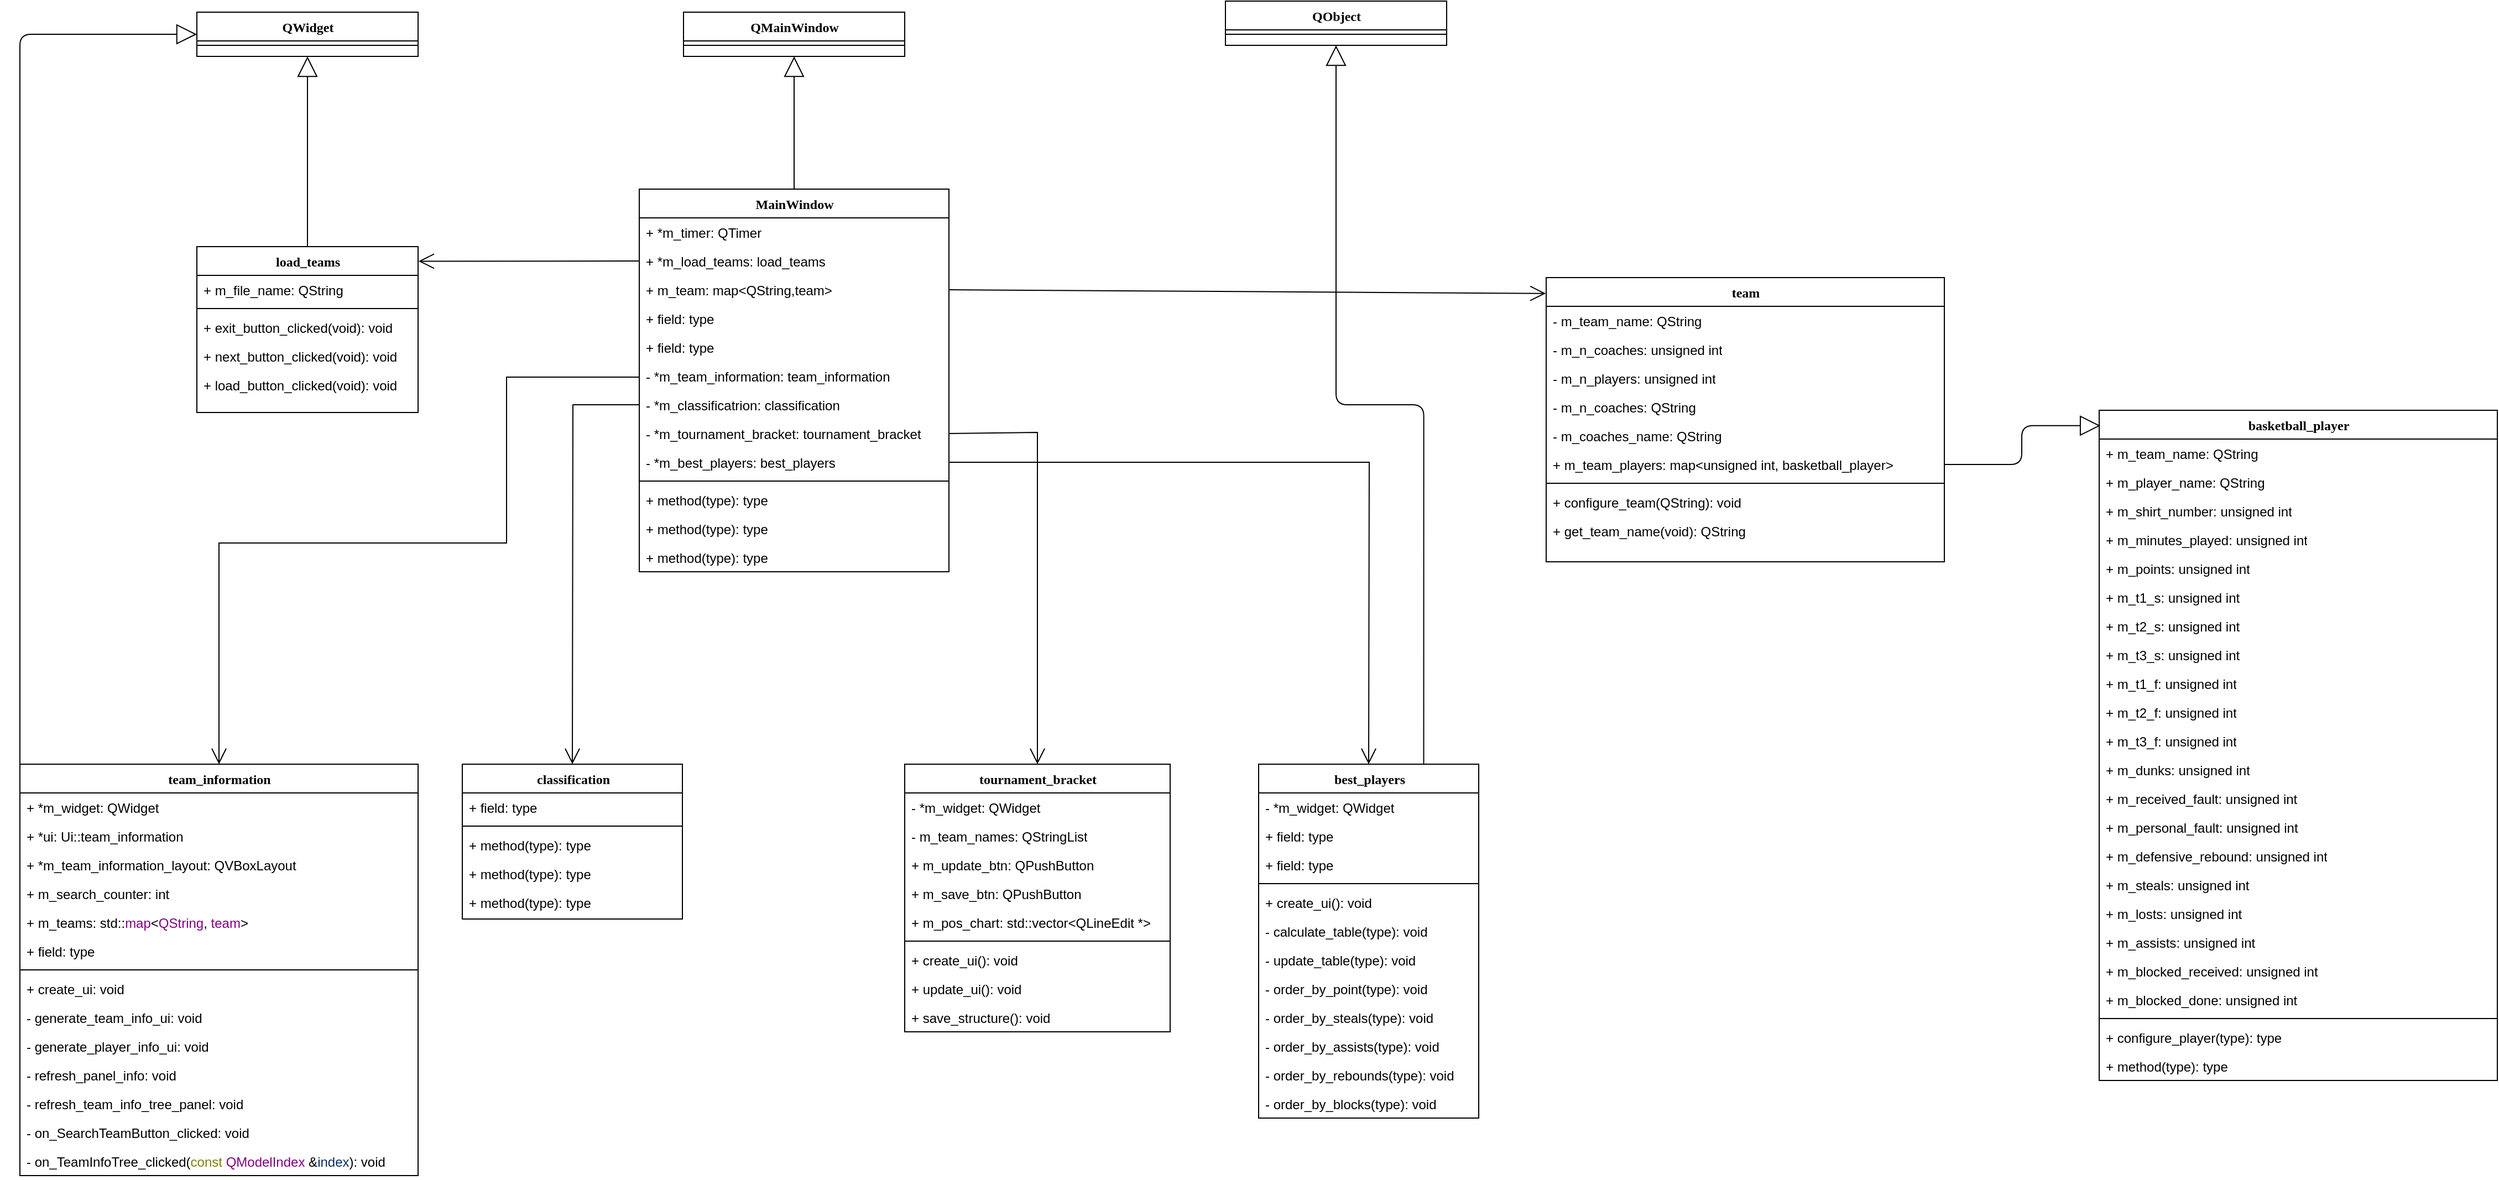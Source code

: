 <mxfile version="21.1.8" type="device" pages="3">
  <diagram name="Architecture" id="9f46799a-70d6-7492-0946-bef42562c5a5">
    <mxGraphModel dx="2100" dy="1154" grid="1" gridSize="10" guides="1" tooltips="1" connect="1" arrows="1" fold="1" page="1" pageScale="1" pageWidth="4681" pageHeight="3300" background="none" math="0" shadow="0">
      <root>
        <mxCell id="0" />
        <mxCell id="1" parent="0" />
        <mxCell id="78961159f06e98e8-17" value="load_teams" style="swimlane;html=1;fontStyle=1;align=center;verticalAlign=top;childLayout=stackLayout;horizontal=1;startSize=26;horizontalStack=0;resizeParent=1;resizeLast=0;collapsible=1;marginBottom=0;swimlaneFillColor=#ffffff;rounded=0;shadow=0;comic=0;labelBackgroundColor=none;strokeWidth=1;fillColor=none;fontFamily=Verdana;fontSize=12" parent="1" vertex="1">
          <mxGeometry x="200" y="252" width="200" height="150" as="geometry" />
        </mxCell>
        <mxCell id="78961159f06e98e8-21" value="+&amp;nbsp;m_file_name&lt;span style=&quot;background-color: initial;&quot;&gt;: QString&lt;/span&gt;" style="text;html=1;strokeColor=none;fillColor=none;align=left;verticalAlign=top;spacingLeft=4;spacingRight=4;whiteSpace=wrap;overflow=hidden;rotatable=0;points=[[0,0.5],[1,0.5]];portConstraint=eastwest;" parent="78961159f06e98e8-17" vertex="1">
          <mxGeometry y="26" width="200" height="26" as="geometry" />
        </mxCell>
        <mxCell id="78961159f06e98e8-19" value="" style="line;html=1;strokeWidth=1;fillColor=none;align=left;verticalAlign=middle;spacingTop=-1;spacingLeft=3;spacingRight=3;rotatable=0;labelPosition=right;points=[];portConstraint=eastwest;" parent="78961159f06e98e8-17" vertex="1">
          <mxGeometry y="52" width="200" height="8" as="geometry" />
        </mxCell>
        <mxCell id="78961159f06e98e8-20" value="+ exit_button_clicked&lt;span style=&quot;background-color: initial;&quot;&gt;(void): void&lt;/span&gt;" style="text;html=1;strokeColor=none;fillColor=none;align=left;verticalAlign=top;spacingLeft=4;spacingRight=4;whiteSpace=wrap;overflow=hidden;rotatable=0;points=[[0,0.5],[1,0.5]];portConstraint=eastwest;" parent="78961159f06e98e8-17" vertex="1">
          <mxGeometry y="60" width="200" height="26" as="geometry" />
        </mxCell>
        <mxCell id="78961159f06e98e8-27" value="+&amp;nbsp;next_button_clicked&lt;span style=&quot;background-color: initial;&quot;&gt;(void): void&lt;/span&gt;" style="text;html=1;strokeColor=none;fillColor=none;align=left;verticalAlign=top;spacingLeft=4;spacingRight=4;whiteSpace=wrap;overflow=hidden;rotatable=0;points=[[0,0.5],[1,0.5]];portConstraint=eastwest;" parent="78961159f06e98e8-17" vertex="1">
          <mxGeometry y="86" width="200" height="26" as="geometry" />
        </mxCell>
        <mxCell id="L7bbQQbPtRse-n9dnxGg-32" value="+&amp;nbsp;load_button_clicked&lt;span style=&quot;background-color: initial;&quot;&gt;(void): void&lt;/span&gt;" style="text;html=1;strokeColor=none;fillColor=none;align=left;verticalAlign=top;spacingLeft=4;spacingRight=4;whiteSpace=wrap;overflow=hidden;rotatable=0;points=[[0,0.5],[1,0.5]];portConstraint=eastwest;" parent="78961159f06e98e8-17" vertex="1">
          <mxGeometry y="112" width="200" height="26" as="geometry" />
        </mxCell>
        <mxCell id="78961159f06e98e8-30" value="MainWindow" style="swimlane;html=1;fontStyle=1;align=center;verticalAlign=top;childLayout=stackLayout;horizontal=1;startSize=26;horizontalStack=0;resizeParent=1;resizeLast=0;collapsible=1;marginBottom=0;swimlaneFillColor=#ffffff;rounded=0;shadow=0;comic=0;labelBackgroundColor=none;strokeWidth=1;fillColor=none;fontFamily=Verdana;fontSize=12" parent="1" vertex="1">
          <mxGeometry x="600" y="200" width="280" height="346" as="geometry">
            <mxRectangle x="431" y="83" width="130" height="30" as="alternateBounds" />
          </mxGeometry>
        </mxCell>
        <mxCell id="78961159f06e98e8-33" value="+ *m_timer: QTimer" style="text;html=1;strokeColor=none;fillColor=none;align=left;verticalAlign=top;spacingLeft=4;spacingRight=4;whiteSpace=wrap;overflow=hidden;rotatable=0;points=[[0,0.5],[1,0.5]];portConstraint=eastwest;" parent="78961159f06e98e8-30" vertex="1">
          <mxGeometry y="26" width="280" height="26" as="geometry" />
        </mxCell>
        <mxCell id="78961159f06e98e8-32" value="+ *m_load_teams: load_teams" style="text;html=1;strokeColor=none;fillColor=none;align=left;verticalAlign=top;spacingLeft=4;spacingRight=4;whiteSpace=wrap;overflow=hidden;rotatable=0;points=[[0,0.5],[1,0.5]];portConstraint=eastwest;" parent="78961159f06e98e8-30" vertex="1">
          <mxGeometry y="52" width="280" height="26" as="geometry" />
        </mxCell>
        <mxCell id="78961159f06e98e8-31" value="+ m_team&lt;span style=&quot;background-color: initial;&quot;&gt;:&amp;nbsp;map&amp;lt;QString,team&amp;gt;&lt;/span&gt;" style="text;html=1;strokeColor=none;fillColor=none;align=left;verticalAlign=top;spacingLeft=4;spacingRight=4;whiteSpace=wrap;overflow=hidden;rotatable=0;points=[[0,0.5],[1,0.5]];portConstraint=eastwest;" parent="78961159f06e98e8-30" vertex="1">
          <mxGeometry y="78" width="280" height="26" as="geometry" />
        </mxCell>
        <mxCell id="78961159f06e98e8-34" value="+ field: type" style="text;html=1;strokeColor=none;fillColor=none;align=left;verticalAlign=top;spacingLeft=4;spacingRight=4;whiteSpace=wrap;overflow=hidden;rotatable=0;points=[[0,0.5],[1,0.5]];portConstraint=eastwest;" parent="78961159f06e98e8-30" vertex="1">
          <mxGeometry y="104" width="280" height="26" as="geometry" />
        </mxCell>
        <mxCell id="78961159f06e98e8-36" value="+ field: type" style="text;html=1;strokeColor=none;fillColor=none;align=left;verticalAlign=top;spacingLeft=4;spacingRight=4;whiteSpace=wrap;overflow=hidden;rotatable=0;points=[[0,0.5],[1,0.5]];portConstraint=eastwest;" parent="78961159f06e98e8-30" vertex="1">
          <mxGeometry y="130" width="280" height="26" as="geometry" />
        </mxCell>
        <mxCell id="vOvf09MJ9IDyiBi9rteF-7" value="- *m_team_information: team_information" style="text;html=1;strokeColor=none;fillColor=none;align=left;verticalAlign=top;spacingLeft=4;spacingRight=4;whiteSpace=wrap;overflow=hidden;rotatable=0;points=[[0,0.5],[1,0.5]];portConstraint=eastwest;" vertex="1" parent="78961159f06e98e8-30">
          <mxGeometry y="156" width="280" height="26" as="geometry" />
        </mxCell>
        <mxCell id="vOvf09MJ9IDyiBi9rteF-8" value="- *m_classificatrion: classification" style="text;html=1;strokeColor=none;fillColor=none;align=left;verticalAlign=top;spacingLeft=4;spacingRight=4;whiteSpace=wrap;overflow=hidden;rotatable=0;points=[[0,0.5],[1,0.5]];portConstraint=eastwest;" vertex="1" parent="78961159f06e98e8-30">
          <mxGeometry y="182" width="280" height="26" as="geometry" />
        </mxCell>
        <mxCell id="78961159f06e98e8-37" value="- *m_tournament_bracket:&amp;nbsp;tournament_bracket" style="text;html=1;strokeColor=none;fillColor=none;align=left;verticalAlign=top;spacingLeft=4;spacingRight=4;whiteSpace=wrap;overflow=hidden;rotatable=0;points=[[0,0.5],[1,0.5]];portConstraint=eastwest;" parent="78961159f06e98e8-30" vertex="1">
          <mxGeometry y="208" width="280" height="26" as="geometry" />
        </mxCell>
        <mxCell id="l4yc9uIh_lK3EeILEZxp-56" value="- *m_best_players: best_players" style="text;html=1;strokeColor=none;fillColor=none;align=left;verticalAlign=top;spacingLeft=4;spacingRight=4;whiteSpace=wrap;overflow=hidden;rotatable=0;points=[[0,0.5],[1,0.5]];portConstraint=eastwest;" parent="78961159f06e98e8-30" vertex="1">
          <mxGeometry y="234" width="280" height="26" as="geometry" />
        </mxCell>
        <mxCell id="78961159f06e98e8-38" value="" style="line;html=1;strokeWidth=1;fillColor=none;align=left;verticalAlign=middle;spacingTop=-1;spacingLeft=3;spacingRight=3;rotatable=0;labelPosition=right;points=[];portConstraint=eastwest;" parent="78961159f06e98e8-30" vertex="1">
          <mxGeometry y="260" width="280" height="8" as="geometry" />
        </mxCell>
        <mxCell id="78961159f06e98e8-39" value="+ method(type): type" style="text;html=1;strokeColor=none;fillColor=none;align=left;verticalAlign=top;spacingLeft=4;spacingRight=4;whiteSpace=wrap;overflow=hidden;rotatable=0;points=[[0,0.5],[1,0.5]];portConstraint=eastwest;" parent="78961159f06e98e8-30" vertex="1">
          <mxGeometry y="268" width="280" height="26" as="geometry" />
        </mxCell>
        <mxCell id="78961159f06e98e8-40" value="+ method(type): type" style="text;html=1;strokeColor=none;fillColor=none;align=left;verticalAlign=top;spacingLeft=4;spacingRight=4;whiteSpace=wrap;overflow=hidden;rotatable=0;points=[[0,0.5],[1,0.5]];portConstraint=eastwest;" parent="78961159f06e98e8-30" vertex="1">
          <mxGeometry y="294" width="280" height="26" as="geometry" />
        </mxCell>
        <mxCell id="78961159f06e98e8-42" value="+ method(type): type" style="text;html=1;strokeColor=none;fillColor=none;align=left;verticalAlign=top;spacingLeft=4;spacingRight=4;whiteSpace=wrap;overflow=hidden;rotatable=0;points=[[0,0.5],[1,0.5]];portConstraint=eastwest;" parent="78961159f06e98e8-30" vertex="1">
          <mxGeometry y="320" width="280" height="26" as="geometry" />
        </mxCell>
        <mxCell id="78961159f06e98e8-43" value="team" style="swimlane;html=1;fontStyle=1;align=center;verticalAlign=top;childLayout=stackLayout;horizontal=1;startSize=26;horizontalStack=0;resizeParent=1;resizeLast=0;collapsible=1;marginBottom=0;swimlaneFillColor=#ffffff;rounded=0;shadow=0;comic=0;labelBackgroundColor=none;strokeWidth=1;fillColor=none;fontFamily=Verdana;fontSize=12" parent="1" vertex="1">
          <mxGeometry x="1420" y="280" width="360" height="257" as="geometry">
            <mxRectangle x="880" y="83" width="70" height="30" as="alternateBounds" />
          </mxGeometry>
        </mxCell>
        <mxCell id="78961159f06e98e8-45" value="- m_team_name: QString" style="text;html=1;strokeColor=none;fillColor=none;align=left;verticalAlign=top;spacingLeft=4;spacingRight=4;whiteSpace=wrap;overflow=hidden;rotatable=0;points=[[0,0.5],[1,0.5]];portConstraint=eastwest;" parent="78961159f06e98e8-43" vertex="1">
          <mxGeometry y="26" width="360" height="26" as="geometry" />
        </mxCell>
        <mxCell id="78961159f06e98e8-49" value="- m_n_coaches: unsigned int" style="text;html=1;strokeColor=none;fillColor=none;align=left;verticalAlign=top;spacingLeft=4;spacingRight=4;whiteSpace=wrap;overflow=hidden;rotatable=0;points=[[0,0.5],[1,0.5]];portConstraint=eastwest;" parent="78961159f06e98e8-43" vertex="1">
          <mxGeometry y="52" width="360" height="26" as="geometry" />
        </mxCell>
        <mxCell id="78961159f06e98e8-50" value="- m_n_players: unsigned int" style="text;html=1;strokeColor=none;fillColor=none;align=left;verticalAlign=top;spacingLeft=4;spacingRight=4;whiteSpace=wrap;overflow=hidden;rotatable=0;points=[[0,0.5],[1,0.5]];portConstraint=eastwest;" parent="78961159f06e98e8-43" vertex="1">
          <mxGeometry y="78" width="360" height="26" as="geometry" />
        </mxCell>
        <mxCell id="L7bbQQbPtRse-n9dnxGg-3" value="- m_n_coaches: QString" style="text;html=1;strokeColor=none;fillColor=none;align=left;verticalAlign=top;spacingLeft=4;spacingRight=4;whiteSpace=wrap;overflow=hidden;rotatable=0;points=[[0,0.5],[1,0.5]];portConstraint=eastwest;" parent="78961159f06e98e8-43" vertex="1">
          <mxGeometry y="104" width="360" height="26" as="geometry" />
        </mxCell>
        <mxCell id="L7bbQQbPtRse-n9dnxGg-2" value="- m_coaches_name: QString" style="text;html=1;strokeColor=none;fillColor=none;align=left;verticalAlign=top;spacingLeft=4;spacingRight=4;whiteSpace=wrap;overflow=hidden;rotatable=0;points=[[0,0.5],[1,0.5]];portConstraint=eastwest;" parent="78961159f06e98e8-43" vertex="1">
          <mxGeometry y="130" width="360" height="26" as="geometry" />
        </mxCell>
        <mxCell id="78961159f06e98e8-44" value="+ m_team_players: map&amp;lt;unsigned int, basketball_player&amp;gt;" style="text;html=1;strokeColor=none;fillColor=none;align=left;verticalAlign=top;spacingLeft=4;spacingRight=4;whiteSpace=wrap;overflow=hidden;rotatable=0;points=[[0,0.5],[1,0.5]];portConstraint=eastwest;" parent="78961159f06e98e8-43" vertex="1">
          <mxGeometry y="156" width="360" height="26" as="geometry" />
        </mxCell>
        <mxCell id="78961159f06e98e8-51" value="" style="line;html=1;strokeWidth=1;fillColor=none;align=left;verticalAlign=middle;spacingTop=-1;spacingLeft=3;spacingRight=3;rotatable=0;labelPosition=right;points=[];portConstraint=eastwest;" parent="78961159f06e98e8-43" vertex="1">
          <mxGeometry y="182" width="360" height="8" as="geometry" />
        </mxCell>
        <mxCell id="78961159f06e98e8-52" value="+ configure_team(QString): void" style="text;html=1;strokeColor=none;fillColor=none;align=left;verticalAlign=top;spacingLeft=4;spacingRight=4;whiteSpace=wrap;overflow=hidden;rotatable=0;points=[[0,0.5],[1,0.5]];portConstraint=eastwest;" parent="78961159f06e98e8-43" vertex="1">
          <mxGeometry y="190" width="360" height="26" as="geometry" />
        </mxCell>
        <mxCell id="78961159f06e98e8-53" value="+ get_team_name(void): QString" style="text;html=1;strokeColor=none;fillColor=none;align=left;verticalAlign=top;spacingLeft=4;spacingRight=4;whiteSpace=wrap;overflow=hidden;rotatable=0;points=[[0,0.5],[1,0.5]];portConstraint=eastwest;" parent="78961159f06e98e8-43" vertex="1">
          <mxGeometry y="216" width="360" height="26" as="geometry" />
        </mxCell>
        <mxCell id="78961159f06e98e8-108" value="basketball_player" style="swimlane;html=1;fontStyle=1;align=center;verticalAlign=top;childLayout=stackLayout;horizontal=1;startSize=26;horizontalStack=0;resizeParent=1;resizeLast=0;collapsible=1;marginBottom=0;swimlaneFillColor=#ffffff;rounded=0;shadow=0;comic=0;labelBackgroundColor=none;strokeWidth=1;fillColor=none;fontFamily=Verdana;fontSize=12" parent="1" vertex="1">
          <mxGeometry x="1920" y="400" width="360" height="606" as="geometry" />
        </mxCell>
        <mxCell id="78961159f06e98e8-109" value="+&amp;nbsp;m_team_name&lt;span style=&quot;background-color: initial;&quot;&gt;: QString&lt;/span&gt;" style="text;html=1;strokeColor=none;fillColor=none;align=left;verticalAlign=top;spacingLeft=4;spacingRight=4;whiteSpace=wrap;overflow=hidden;rotatable=0;points=[[0,0.5],[1,0.5]];portConstraint=eastwest;" parent="78961159f06e98e8-108" vertex="1">
          <mxGeometry y="26" width="360" height="26" as="geometry" />
        </mxCell>
        <mxCell id="78961159f06e98e8-110" value="+&amp;nbsp;m_player_name&lt;span style=&quot;background-color: initial;&quot;&gt;: QString&lt;/span&gt;" style="text;html=1;strokeColor=none;fillColor=none;align=left;verticalAlign=top;spacingLeft=4;spacingRight=4;whiteSpace=wrap;overflow=hidden;rotatable=0;points=[[0,0.5],[1,0.5]];portConstraint=eastwest;" parent="78961159f06e98e8-108" vertex="1">
          <mxGeometry y="52" width="360" height="26" as="geometry" />
        </mxCell>
        <mxCell id="L7bbQQbPtRse-n9dnxGg-4" value="+&amp;nbsp;m_shirt_number&lt;span style=&quot;background-color: initial;&quot;&gt;: unsigned int&lt;/span&gt;" style="text;html=1;strokeColor=none;fillColor=none;align=left;verticalAlign=top;spacingLeft=4;spacingRight=4;whiteSpace=wrap;overflow=hidden;rotatable=0;points=[[0,0.5],[1,0.5]];portConstraint=eastwest;" parent="78961159f06e98e8-108" vertex="1">
          <mxGeometry y="78" width="360" height="26" as="geometry" />
        </mxCell>
        <mxCell id="L7bbQQbPtRse-n9dnxGg-5" value="+&amp;nbsp;m_minutes_played&lt;span style=&quot;background-color: initial;&quot;&gt;:&amp;nbsp;&lt;/span&gt;unsigned int" style="text;html=1;strokeColor=none;fillColor=none;align=left;verticalAlign=top;spacingLeft=4;spacingRight=4;whiteSpace=wrap;overflow=hidden;rotatable=0;points=[[0,0.5],[1,0.5]];portConstraint=eastwest;" parent="78961159f06e98e8-108" vertex="1">
          <mxGeometry y="104" width="360" height="26" as="geometry" />
        </mxCell>
        <mxCell id="L7bbQQbPtRse-n9dnxGg-6" value="+&amp;nbsp;m_points&lt;span style=&quot;background-color: initial;&quot;&gt;:&amp;nbsp;&lt;/span&gt;unsigned int" style="text;html=1;strokeColor=none;fillColor=none;align=left;verticalAlign=top;spacingLeft=4;spacingRight=4;whiteSpace=wrap;overflow=hidden;rotatable=0;points=[[0,0.5],[1,0.5]];portConstraint=eastwest;" parent="78961159f06e98e8-108" vertex="1">
          <mxGeometry y="130" width="360" height="26" as="geometry" />
        </mxCell>
        <mxCell id="L7bbQQbPtRse-n9dnxGg-7" value="+&amp;nbsp;m_t1_s&lt;span style=&quot;background-color: initial;&quot;&gt;:&amp;nbsp;&lt;/span&gt;unsigned int" style="text;html=1;strokeColor=none;fillColor=none;align=left;verticalAlign=top;spacingLeft=4;spacingRight=4;whiteSpace=wrap;overflow=hidden;rotatable=0;points=[[0,0.5],[1,0.5]];portConstraint=eastwest;" parent="78961159f06e98e8-108" vertex="1">
          <mxGeometry y="156" width="360" height="26" as="geometry" />
        </mxCell>
        <mxCell id="L7bbQQbPtRse-n9dnxGg-8" value="+&amp;nbsp;m_t2_s&lt;span style=&quot;background-color: initial;&quot;&gt;:&amp;nbsp;&lt;/span&gt;unsigned int" style="text;html=1;strokeColor=none;fillColor=none;align=left;verticalAlign=top;spacingLeft=4;spacingRight=4;whiteSpace=wrap;overflow=hidden;rotatable=0;points=[[0,0.5],[1,0.5]];portConstraint=eastwest;" parent="78961159f06e98e8-108" vertex="1">
          <mxGeometry y="182" width="360" height="26" as="geometry" />
        </mxCell>
        <mxCell id="L7bbQQbPtRse-n9dnxGg-9" value="+&amp;nbsp;m_t3_s&lt;span style=&quot;background-color: initial;&quot;&gt;:&amp;nbsp;&lt;/span&gt;unsigned int" style="text;html=1;strokeColor=none;fillColor=none;align=left;verticalAlign=top;spacingLeft=4;spacingRight=4;whiteSpace=wrap;overflow=hidden;rotatable=0;points=[[0,0.5],[1,0.5]];portConstraint=eastwest;" parent="78961159f06e98e8-108" vertex="1">
          <mxGeometry y="208" width="360" height="26" as="geometry" />
        </mxCell>
        <mxCell id="L7bbQQbPtRse-n9dnxGg-10" value="+&amp;nbsp;m_t1_f&lt;span style=&quot;background-color: initial;&quot;&gt;:&amp;nbsp;&lt;/span&gt;unsigned int" style="text;html=1;strokeColor=none;fillColor=none;align=left;verticalAlign=top;spacingLeft=4;spacingRight=4;whiteSpace=wrap;overflow=hidden;rotatable=0;points=[[0,0.5],[1,0.5]];portConstraint=eastwest;" parent="78961159f06e98e8-108" vertex="1">
          <mxGeometry y="234" width="360" height="26" as="geometry" />
        </mxCell>
        <mxCell id="L7bbQQbPtRse-n9dnxGg-11" value="+&amp;nbsp;m_t2_f&lt;span style=&quot;background-color: initial;&quot;&gt;:&amp;nbsp;&lt;/span&gt;unsigned int" style="text;html=1;strokeColor=none;fillColor=none;align=left;verticalAlign=top;spacingLeft=4;spacingRight=4;whiteSpace=wrap;overflow=hidden;rotatable=0;points=[[0,0.5],[1,0.5]];portConstraint=eastwest;" parent="78961159f06e98e8-108" vertex="1">
          <mxGeometry y="260" width="360" height="26" as="geometry" />
        </mxCell>
        <mxCell id="L7bbQQbPtRse-n9dnxGg-12" value="+&amp;nbsp;m_t3_f&lt;span style=&quot;background-color: initial;&quot;&gt;:&amp;nbsp;&lt;/span&gt;unsigned int" style="text;html=1;strokeColor=none;fillColor=none;align=left;verticalAlign=top;spacingLeft=4;spacingRight=4;whiteSpace=wrap;overflow=hidden;rotatable=0;points=[[0,0.5],[1,0.5]];portConstraint=eastwest;" parent="78961159f06e98e8-108" vertex="1">
          <mxGeometry y="286" width="360" height="26" as="geometry" />
        </mxCell>
        <mxCell id="L7bbQQbPtRse-n9dnxGg-13" value="+&amp;nbsp;m_dunks&lt;span style=&quot;background-color: initial;&quot;&gt;:&amp;nbsp;&lt;/span&gt;unsigned int" style="text;html=1;strokeColor=none;fillColor=none;align=left;verticalAlign=top;spacingLeft=4;spacingRight=4;whiteSpace=wrap;overflow=hidden;rotatable=0;points=[[0,0.5],[1,0.5]];portConstraint=eastwest;" parent="78961159f06e98e8-108" vertex="1">
          <mxGeometry y="312" width="360" height="26" as="geometry" />
        </mxCell>
        <mxCell id="L7bbQQbPtRse-n9dnxGg-14" value="+&amp;nbsp;m_received_fault&lt;span style=&quot;background-color: initial;&quot;&gt;:&amp;nbsp;&lt;/span&gt;unsigned int" style="text;html=1;strokeColor=none;fillColor=none;align=left;verticalAlign=top;spacingLeft=4;spacingRight=4;whiteSpace=wrap;overflow=hidden;rotatable=0;points=[[0,0.5],[1,0.5]];portConstraint=eastwest;" parent="78961159f06e98e8-108" vertex="1">
          <mxGeometry y="338" width="360" height="26" as="geometry" />
        </mxCell>
        <mxCell id="L7bbQQbPtRse-n9dnxGg-15" value="+&amp;nbsp;m_personal_fault&lt;span style=&quot;background-color: initial;&quot;&gt;:&amp;nbsp;&lt;/span&gt;unsigned int" style="text;html=1;strokeColor=none;fillColor=none;align=left;verticalAlign=top;spacingLeft=4;spacingRight=4;whiteSpace=wrap;overflow=hidden;rotatable=0;points=[[0,0.5],[1,0.5]];portConstraint=eastwest;" parent="78961159f06e98e8-108" vertex="1">
          <mxGeometry y="364" width="360" height="26" as="geometry" />
        </mxCell>
        <mxCell id="L7bbQQbPtRse-n9dnxGg-16" value="+&amp;nbsp;m_defensive_rebound&lt;span style=&quot;background-color: initial;&quot;&gt;:&amp;nbsp;&lt;/span&gt;unsigned int" style="text;html=1;strokeColor=none;fillColor=none;align=left;verticalAlign=top;spacingLeft=4;spacingRight=4;whiteSpace=wrap;overflow=hidden;rotatable=0;points=[[0,0.5],[1,0.5]];portConstraint=eastwest;" parent="78961159f06e98e8-108" vertex="1">
          <mxGeometry y="390" width="360" height="26" as="geometry" />
        </mxCell>
        <mxCell id="L7bbQQbPtRse-n9dnxGg-17" value="+&amp;nbsp;m_steals&lt;span style=&quot;background-color: initial;&quot;&gt;:&amp;nbsp;&lt;/span&gt;unsigned int" style="text;html=1;strokeColor=none;fillColor=none;align=left;verticalAlign=top;spacingLeft=4;spacingRight=4;whiteSpace=wrap;overflow=hidden;rotatable=0;points=[[0,0.5],[1,0.5]];portConstraint=eastwest;" parent="78961159f06e98e8-108" vertex="1">
          <mxGeometry y="416" width="360" height="26" as="geometry" />
        </mxCell>
        <mxCell id="L7bbQQbPtRse-n9dnxGg-18" value="+&amp;nbsp;m_losts&lt;span style=&quot;background-color: initial;&quot;&gt;:&amp;nbsp;&lt;/span&gt;unsigned int" style="text;html=1;strokeColor=none;fillColor=none;align=left;verticalAlign=top;spacingLeft=4;spacingRight=4;whiteSpace=wrap;overflow=hidden;rotatable=0;points=[[0,0.5],[1,0.5]];portConstraint=eastwest;" parent="78961159f06e98e8-108" vertex="1">
          <mxGeometry y="442" width="360" height="26" as="geometry" />
        </mxCell>
        <mxCell id="L7bbQQbPtRse-n9dnxGg-19" value="+&amp;nbsp;m_assists&lt;span style=&quot;background-color: initial;&quot;&gt;:&amp;nbsp;&lt;/span&gt;unsigned int" style="text;html=1;strokeColor=none;fillColor=none;align=left;verticalAlign=top;spacingLeft=4;spacingRight=4;whiteSpace=wrap;overflow=hidden;rotatable=0;points=[[0,0.5],[1,0.5]];portConstraint=eastwest;" parent="78961159f06e98e8-108" vertex="1">
          <mxGeometry y="468" width="360" height="26" as="geometry" />
        </mxCell>
        <mxCell id="L7bbQQbPtRse-n9dnxGg-20" value="+&amp;nbsp;m_blocked_received&lt;span style=&quot;background-color: initial;&quot;&gt;:&amp;nbsp;&lt;/span&gt;unsigned int" style="text;html=1;strokeColor=none;fillColor=none;align=left;verticalAlign=top;spacingLeft=4;spacingRight=4;whiteSpace=wrap;overflow=hidden;rotatable=0;points=[[0,0.5],[1,0.5]];portConstraint=eastwest;" parent="78961159f06e98e8-108" vertex="1">
          <mxGeometry y="494" width="360" height="26" as="geometry" />
        </mxCell>
        <mxCell id="L7bbQQbPtRse-n9dnxGg-21" value="+&amp;nbsp;m_blocked_done&lt;span style=&quot;background-color: initial;&quot;&gt;:&amp;nbsp;&lt;/span&gt;unsigned int" style="text;html=1;strokeColor=none;fillColor=none;align=left;verticalAlign=top;spacingLeft=4;spacingRight=4;whiteSpace=wrap;overflow=hidden;rotatable=0;points=[[0,0.5],[1,0.5]];portConstraint=eastwest;" parent="78961159f06e98e8-108" vertex="1">
          <mxGeometry y="520" width="360" height="26" as="geometry" />
        </mxCell>
        <mxCell id="78961159f06e98e8-116" value="" style="line;html=1;strokeWidth=1;fillColor=none;align=left;verticalAlign=middle;spacingTop=-1;spacingLeft=3;spacingRight=3;rotatable=0;labelPosition=right;points=[];portConstraint=eastwest;" parent="78961159f06e98e8-108" vertex="1">
          <mxGeometry y="546" width="360" height="8" as="geometry" />
        </mxCell>
        <mxCell id="78961159f06e98e8-117" value="+ configure_player(type): type" style="text;html=1;strokeColor=none;fillColor=none;align=left;verticalAlign=top;spacingLeft=4;spacingRight=4;whiteSpace=wrap;overflow=hidden;rotatable=0;points=[[0,0.5],[1,0.5]];portConstraint=eastwest;" parent="78961159f06e98e8-108" vertex="1">
          <mxGeometry y="554" width="360" height="26" as="geometry" />
        </mxCell>
        <mxCell id="78961159f06e98e8-120" value="+ method(type): type" style="text;html=1;strokeColor=none;fillColor=none;align=left;verticalAlign=top;spacingLeft=4;spacingRight=4;whiteSpace=wrap;overflow=hidden;rotatable=0;points=[[0,0.5],[1,0.5]];portConstraint=eastwest;" parent="78961159f06e98e8-108" vertex="1">
          <mxGeometry y="580" width="360" height="26" as="geometry" />
        </mxCell>
        <mxCell id="GHx0Sc_nqAwEXRPiMZwl-1" value="" style="endArrow=open;endFill=1;endSize=12;html=1;rounded=0;exitX=1;exitY=0.5;exitDx=0;exitDy=0;entryX=-0.001;entryY=0.056;entryDx=0;entryDy=0;entryPerimeter=0;" parent="1" source="78961159f06e98e8-31" target="78961159f06e98e8-43" edge="1">
          <mxGeometry width="160" relative="1" as="geometry">
            <mxPoint x="860" y="250" as="sourcePoint" />
            <mxPoint x="1040" y="148" as="targetPoint" />
          </mxGeometry>
        </mxCell>
        <mxCell id="L7bbQQbPtRse-n9dnxGg-22" value="QWidget" style="swimlane;html=1;fontStyle=1;align=center;verticalAlign=top;childLayout=stackLayout;horizontal=1;startSize=26;horizontalStack=0;resizeParent=1;resizeLast=0;collapsible=1;marginBottom=0;swimlaneFillColor=#ffffff;rounded=0;shadow=0;comic=0;labelBackgroundColor=none;strokeWidth=1;fillColor=none;fontFamily=Verdana;fontSize=12" parent="1" vertex="1">
          <mxGeometry x="200" y="40" width="200" height="40" as="geometry">
            <mxRectangle x="40" y="40" width="100" height="30" as="alternateBounds" />
          </mxGeometry>
        </mxCell>
        <mxCell id="L7bbQQbPtRse-n9dnxGg-28" value="" style="line;html=1;strokeWidth=1;fillColor=none;align=left;verticalAlign=middle;spacingTop=-1;spacingLeft=3;spacingRight=3;rotatable=0;labelPosition=right;points=[];portConstraint=eastwest;" parent="L7bbQQbPtRse-n9dnxGg-22" vertex="1">
          <mxGeometry y="26" width="200" height="8" as="geometry" />
        </mxCell>
        <mxCell id="l4yc9uIh_lK3EeILEZxp-1" value="" style="endArrow=open;endFill=1;endSize=12;html=1;rounded=0;exitX=0;exitY=0.5;exitDx=0;exitDy=0;entryX=1.002;entryY=0.088;entryDx=0;entryDy=0;entryPerimeter=0;" parent="1" source="78961159f06e98e8-32" target="78961159f06e98e8-17" edge="1">
          <mxGeometry width="160" relative="1" as="geometry">
            <mxPoint x="809" y="327" as="sourcePoint" />
            <mxPoint x="1050" y="210" as="targetPoint" />
          </mxGeometry>
        </mxCell>
        <mxCell id="l4yc9uIh_lK3EeILEZxp-2" value="QMainWindow" style="swimlane;html=1;fontStyle=1;align=center;verticalAlign=top;childLayout=stackLayout;horizontal=1;startSize=26;horizontalStack=0;resizeParent=1;resizeLast=0;collapsible=1;marginBottom=0;swimlaneFillColor=#ffffff;rounded=0;shadow=0;comic=0;labelBackgroundColor=none;strokeWidth=1;fillColor=none;fontFamily=Verdana;fontSize=12" parent="1" vertex="1">
          <mxGeometry x="640" y="40" width="200" height="40" as="geometry">
            <mxRectangle x="40" y="40" width="100" height="30" as="alternateBounds" />
          </mxGeometry>
        </mxCell>
        <mxCell id="l4yc9uIh_lK3EeILEZxp-3" value="" style="line;html=1;strokeWidth=1;fillColor=none;align=left;verticalAlign=middle;spacingTop=-1;spacingLeft=3;spacingRight=3;rotatable=0;labelPosition=right;points=[];portConstraint=eastwest;" parent="l4yc9uIh_lK3EeILEZxp-2" vertex="1">
          <mxGeometry y="26" width="200" height="8" as="geometry" />
        </mxCell>
        <mxCell id="l4yc9uIh_lK3EeILEZxp-5" style="edgeStyle=orthogonalEdgeStyle;html=1;labelBackgroundColor=none;startFill=0;startSize=8;endArrow=block;endFill=0;endSize=16;fontFamily=Verdana;fontSize=12;entryX=0.5;entryY=1;entryDx=0;entryDy=0;" parent="1" source="78961159f06e98e8-17" target="L7bbQQbPtRse-n9dnxGg-22" edge="1">
          <mxGeometry relative="1" as="geometry">
            <Array as="points" />
            <mxPoint x="300" y="252" as="sourcePoint" />
            <mxPoint x="300" y="130" as="targetPoint" />
          </mxGeometry>
        </mxCell>
        <mxCell id="l4yc9uIh_lK3EeILEZxp-6" style="edgeStyle=orthogonalEdgeStyle;html=1;labelBackgroundColor=none;startFill=0;startSize=8;endArrow=block;endFill=0;endSize=16;fontFamily=Verdana;fontSize=12;entryX=0.003;entryY=0.023;entryDx=0;entryDy=0;exitX=1;exitY=0.5;exitDx=0;exitDy=0;entryPerimeter=0;" parent="1" source="78961159f06e98e8-44" target="78961159f06e98e8-108" edge="1">
          <mxGeometry relative="1" as="geometry">
            <Array as="points" />
            <mxPoint x="1340" y="452.5" as="sourcePoint" />
            <mxPoint x="1340" y="360.5" as="targetPoint" />
          </mxGeometry>
        </mxCell>
        <mxCell id="l4yc9uIh_lK3EeILEZxp-7" value="tournament_bracket" style="swimlane;html=1;fontStyle=1;align=center;verticalAlign=top;childLayout=stackLayout;horizontal=1;startSize=26;horizontalStack=0;resizeParent=1;resizeLast=0;collapsible=1;marginBottom=0;swimlaneFillColor=#ffffff;rounded=0;shadow=0;comic=0;labelBackgroundColor=none;strokeWidth=1;fillColor=none;fontFamily=Verdana;fontSize=12" parent="1" vertex="1">
          <mxGeometry x="840" y="720" width="240" height="242" as="geometry">
            <mxRectangle x="431" y="83" width="130" height="30" as="alternateBounds" />
          </mxGeometry>
        </mxCell>
        <mxCell id="l4yc9uIh_lK3EeILEZxp-11" value="- *m_widget: QWidget" style="text;html=1;strokeColor=none;fillColor=none;align=left;verticalAlign=top;spacingLeft=4;spacingRight=4;whiteSpace=wrap;overflow=hidden;rotatable=0;points=[[0,0.5],[1,0.5]];portConstraint=eastwest;" parent="l4yc9uIh_lK3EeILEZxp-7" vertex="1">
          <mxGeometry y="26" width="240" height="26" as="geometry" />
        </mxCell>
        <mxCell id="l4yc9uIh_lK3EeILEZxp-12" value="- m_team_names: QStringList" style="text;html=1;strokeColor=none;fillColor=none;align=left;verticalAlign=top;spacingLeft=4;spacingRight=4;whiteSpace=wrap;overflow=hidden;rotatable=0;points=[[0,0.5],[1,0.5]];portConstraint=eastwest;" parent="l4yc9uIh_lK3EeILEZxp-7" vertex="1">
          <mxGeometry y="52" width="240" height="26" as="geometry" />
        </mxCell>
        <mxCell id="l4yc9uIh_lK3EeILEZxp-13" value="+&amp;nbsp;m_update_btn&lt;span style=&quot;background-color: initial;&quot;&gt;:&amp;nbsp;QPushButton&lt;/span&gt;" style="text;html=1;strokeColor=none;fillColor=none;align=left;verticalAlign=top;spacingLeft=4;spacingRight=4;whiteSpace=wrap;overflow=hidden;rotatable=0;points=[[0,0.5],[1,0.5]];portConstraint=eastwest;" parent="l4yc9uIh_lK3EeILEZxp-7" vertex="1">
          <mxGeometry y="78" width="240" height="26" as="geometry" />
        </mxCell>
        <mxCell id="l4yc9uIh_lK3EeILEZxp-67" value="+&amp;nbsp;m_save_btn&lt;span style=&quot;background-color: initial;&quot;&gt;:&amp;nbsp;QPushButton&lt;/span&gt;" style="text;html=1;strokeColor=none;fillColor=none;align=left;verticalAlign=top;spacingLeft=4;spacingRight=4;whiteSpace=wrap;overflow=hidden;rotatable=0;points=[[0,0.5],[1,0.5]];portConstraint=eastwest;" parent="l4yc9uIh_lK3EeILEZxp-7" vertex="1">
          <mxGeometry y="104" width="240" height="26" as="geometry" />
        </mxCell>
        <mxCell id="l4yc9uIh_lK3EeILEZxp-68" value="+&amp;nbsp;m_pos_chart&lt;span style=&quot;background-color: initial;&quot;&gt;: std::vector&amp;lt;QLineEdit *&amp;gt;&lt;/span&gt;" style="text;html=1;strokeColor=none;fillColor=none;align=left;verticalAlign=top;spacingLeft=4;spacingRight=4;whiteSpace=wrap;overflow=hidden;rotatable=0;points=[[0,0.5],[1,0.5]];portConstraint=eastwest;" parent="l4yc9uIh_lK3EeILEZxp-7" vertex="1">
          <mxGeometry y="130" width="240" height="26" as="geometry" />
        </mxCell>
        <mxCell id="l4yc9uIh_lK3EeILEZxp-14" value="" style="line;html=1;strokeWidth=1;fillColor=none;align=left;verticalAlign=middle;spacingTop=-1;spacingLeft=3;spacingRight=3;rotatable=0;labelPosition=right;points=[];portConstraint=eastwest;" parent="l4yc9uIh_lK3EeILEZxp-7" vertex="1">
          <mxGeometry y="156" width="240" height="8" as="geometry" />
        </mxCell>
        <mxCell id="l4yc9uIh_lK3EeILEZxp-15" value="+ create_ui(): void" style="text;html=1;strokeColor=none;fillColor=none;align=left;verticalAlign=top;spacingLeft=4;spacingRight=4;whiteSpace=wrap;overflow=hidden;rotatable=0;points=[[0,0.5],[1,0.5]];portConstraint=eastwest;" parent="l4yc9uIh_lK3EeILEZxp-7" vertex="1">
          <mxGeometry y="164" width="240" height="26" as="geometry" />
        </mxCell>
        <mxCell id="l4yc9uIh_lK3EeILEZxp-16" value="+ update_ui(): void" style="text;html=1;strokeColor=none;fillColor=none;align=left;verticalAlign=top;spacingLeft=4;spacingRight=4;whiteSpace=wrap;overflow=hidden;rotatable=0;points=[[0,0.5],[1,0.5]];portConstraint=eastwest;" parent="l4yc9uIh_lK3EeILEZxp-7" vertex="1">
          <mxGeometry y="190" width="240" height="26" as="geometry" />
        </mxCell>
        <mxCell id="l4yc9uIh_lK3EeILEZxp-17" value="+&amp;nbsp;save_structure(&lt;span style=&quot;background-color: initial;&quot;&gt;): void&lt;/span&gt;" style="text;html=1;strokeColor=none;fillColor=none;align=left;verticalAlign=top;spacingLeft=4;spacingRight=4;whiteSpace=wrap;overflow=hidden;rotatable=0;points=[[0,0.5],[1,0.5]];portConstraint=eastwest;" parent="l4yc9uIh_lK3EeILEZxp-7" vertex="1">
          <mxGeometry y="216" width="240" height="26" as="geometry" />
        </mxCell>
        <mxCell id="l4yc9uIh_lK3EeILEZxp-18" value="best_players" style="swimlane;html=1;fontStyle=1;align=center;verticalAlign=top;childLayout=stackLayout;horizontal=1;startSize=26;horizontalStack=0;resizeParent=1;resizeLast=0;collapsible=1;marginBottom=0;swimlaneFillColor=#ffffff;rounded=0;shadow=0;comic=0;labelBackgroundColor=none;strokeWidth=1;fillColor=none;fontFamily=Verdana;fontSize=12" parent="1" vertex="1">
          <mxGeometry x="1160" y="720" width="199" height="320" as="geometry">
            <mxRectangle x="431" y="83" width="130" height="30" as="alternateBounds" />
          </mxGeometry>
        </mxCell>
        <mxCell id="l4yc9uIh_lK3EeILEZxp-22" value="- *m_widget: QWidget" style="text;html=1;strokeColor=none;fillColor=none;align=left;verticalAlign=top;spacingLeft=4;spacingRight=4;whiteSpace=wrap;overflow=hidden;rotatable=0;points=[[0,0.5],[1,0.5]];portConstraint=eastwest;" parent="l4yc9uIh_lK3EeILEZxp-18" vertex="1">
          <mxGeometry y="26" width="199" height="26" as="geometry" />
        </mxCell>
        <mxCell id="l4yc9uIh_lK3EeILEZxp-23" value="+ field: type" style="text;html=1;strokeColor=none;fillColor=none;align=left;verticalAlign=top;spacingLeft=4;spacingRight=4;whiteSpace=wrap;overflow=hidden;rotatable=0;points=[[0,0.5],[1,0.5]];portConstraint=eastwest;" parent="l4yc9uIh_lK3EeILEZxp-18" vertex="1">
          <mxGeometry y="52" width="199" height="26" as="geometry" />
        </mxCell>
        <mxCell id="l4yc9uIh_lK3EeILEZxp-24" value="+ field: type" style="text;html=1;strokeColor=none;fillColor=none;align=left;verticalAlign=top;spacingLeft=4;spacingRight=4;whiteSpace=wrap;overflow=hidden;rotatable=0;points=[[0,0.5],[1,0.5]];portConstraint=eastwest;" parent="l4yc9uIh_lK3EeILEZxp-18" vertex="1">
          <mxGeometry y="78" width="199" height="26" as="geometry" />
        </mxCell>
        <mxCell id="l4yc9uIh_lK3EeILEZxp-25" value="" style="line;html=1;strokeWidth=1;fillColor=none;align=left;verticalAlign=middle;spacingTop=-1;spacingLeft=3;spacingRight=3;rotatable=0;labelPosition=right;points=[];portConstraint=eastwest;" parent="l4yc9uIh_lK3EeILEZxp-18" vertex="1">
          <mxGeometry y="104" width="199" height="8" as="geometry" />
        </mxCell>
        <mxCell id="l4yc9uIh_lK3EeILEZxp-26" value="+&amp;nbsp;create_ui()&lt;span style=&quot;background-color: initial;&quot;&gt;: void&lt;/span&gt;" style="text;html=1;strokeColor=none;fillColor=none;align=left;verticalAlign=top;spacingLeft=4;spacingRight=4;whiteSpace=wrap;overflow=hidden;rotatable=0;points=[[0,0.5],[1,0.5]];portConstraint=eastwest;" parent="l4yc9uIh_lK3EeILEZxp-18" vertex="1">
          <mxGeometry y="112" width="199" height="26" as="geometry" />
        </mxCell>
        <mxCell id="l4yc9uIh_lK3EeILEZxp-27" value="- calculate_table(type): void" style="text;html=1;strokeColor=none;fillColor=none;align=left;verticalAlign=top;spacingLeft=4;spacingRight=4;whiteSpace=wrap;overflow=hidden;rotatable=0;points=[[0,0.5],[1,0.5]];portConstraint=eastwest;" parent="l4yc9uIh_lK3EeILEZxp-18" vertex="1">
          <mxGeometry y="138" width="199" height="26" as="geometry" />
        </mxCell>
        <mxCell id="l4yc9uIh_lK3EeILEZxp-28" value="- update_table(type): void" style="text;html=1;strokeColor=none;fillColor=none;align=left;verticalAlign=top;spacingLeft=4;spacingRight=4;whiteSpace=wrap;overflow=hidden;rotatable=0;points=[[0,0.5],[1,0.5]];portConstraint=eastwest;" parent="l4yc9uIh_lK3EeILEZxp-18" vertex="1">
          <mxGeometry y="164" width="199" height="26" as="geometry" />
        </mxCell>
        <mxCell id="l4yc9uIh_lK3EeILEZxp-71" value="-&amp;nbsp;order_by_point&lt;span style=&quot;background-color: initial;&quot;&gt;(type): void&lt;/span&gt;" style="text;html=1;strokeColor=none;fillColor=none;align=left;verticalAlign=top;spacingLeft=4;spacingRight=4;whiteSpace=wrap;overflow=hidden;rotatable=0;points=[[0,0.5],[1,0.5]];portConstraint=eastwest;" parent="l4yc9uIh_lK3EeILEZxp-18" vertex="1">
          <mxGeometry y="190" width="199" height="26" as="geometry" />
        </mxCell>
        <mxCell id="l4yc9uIh_lK3EeILEZxp-70" value="-&amp;nbsp;order_by_steals(type): void" style="text;html=1;strokeColor=none;fillColor=none;align=left;verticalAlign=top;spacingLeft=4;spacingRight=4;whiteSpace=wrap;overflow=hidden;rotatable=0;points=[[0,0.5],[1,0.5]];portConstraint=eastwest;" parent="l4yc9uIh_lK3EeILEZxp-18" vertex="1">
          <mxGeometry y="216" width="199" height="26" as="geometry" />
        </mxCell>
        <mxCell id="l4yc9uIh_lK3EeILEZxp-69" value="-&amp;nbsp;order_by_assists(type): void" style="text;html=1;strokeColor=none;fillColor=none;align=left;verticalAlign=top;spacingLeft=4;spacingRight=4;whiteSpace=wrap;overflow=hidden;rotatable=0;points=[[0,0.5],[1,0.5]];portConstraint=eastwest;" parent="l4yc9uIh_lK3EeILEZxp-18" vertex="1">
          <mxGeometry y="242" width="199" height="26" as="geometry" />
        </mxCell>
        <mxCell id="l4yc9uIh_lK3EeILEZxp-74" value="-&amp;nbsp;order_by_rebounds&lt;span style=&quot;background-color: initial;&quot;&gt;(type): void&lt;/span&gt;" style="text;html=1;strokeColor=none;fillColor=none;align=left;verticalAlign=top;spacingLeft=4;spacingRight=4;whiteSpace=wrap;overflow=hidden;rotatable=0;points=[[0,0.5],[1,0.5]];portConstraint=eastwest;" parent="l4yc9uIh_lK3EeILEZxp-18" vertex="1">
          <mxGeometry y="268" width="199" height="26" as="geometry" />
        </mxCell>
        <mxCell id="l4yc9uIh_lK3EeILEZxp-73" value="-&amp;nbsp;order_by_blocks&lt;span style=&quot;background-color: initial;&quot;&gt;(type): void&lt;/span&gt;" style="text;html=1;strokeColor=none;fillColor=none;align=left;verticalAlign=top;spacingLeft=4;spacingRight=4;whiteSpace=wrap;overflow=hidden;rotatable=0;points=[[0,0.5],[1,0.5]];portConstraint=eastwest;" parent="l4yc9uIh_lK3EeILEZxp-18" vertex="1">
          <mxGeometry y="294" width="199" height="26" as="geometry" />
        </mxCell>
        <mxCell id="l4yc9uIh_lK3EeILEZxp-29" value="classification" style="swimlane;html=1;fontStyle=1;align=center;verticalAlign=top;childLayout=stackLayout;horizontal=1;startSize=26;horizontalStack=0;resizeParent=1;resizeLast=0;collapsible=1;marginBottom=0;swimlaneFillColor=#ffffff;rounded=0;shadow=0;comic=0;labelBackgroundColor=none;strokeWidth=1;fillColor=none;fontFamily=Verdana;fontSize=12" parent="1" vertex="1">
          <mxGeometry x="440" y="720" width="199" height="140" as="geometry">
            <mxRectangle x="431" y="83" width="130" height="30" as="alternateBounds" />
          </mxGeometry>
        </mxCell>
        <mxCell id="l4yc9uIh_lK3EeILEZxp-33" value="+ field: type" style="text;html=1;strokeColor=none;fillColor=none;align=left;verticalAlign=top;spacingLeft=4;spacingRight=4;whiteSpace=wrap;overflow=hidden;rotatable=0;points=[[0,0.5],[1,0.5]];portConstraint=eastwest;" parent="l4yc9uIh_lK3EeILEZxp-29" vertex="1">
          <mxGeometry y="26" width="199" height="26" as="geometry" />
        </mxCell>
        <mxCell id="l4yc9uIh_lK3EeILEZxp-36" value="" style="line;html=1;strokeWidth=1;fillColor=none;align=left;verticalAlign=middle;spacingTop=-1;spacingLeft=3;spacingRight=3;rotatable=0;labelPosition=right;points=[];portConstraint=eastwest;" parent="l4yc9uIh_lK3EeILEZxp-29" vertex="1">
          <mxGeometry y="52" width="199" height="8" as="geometry" />
        </mxCell>
        <mxCell id="l4yc9uIh_lK3EeILEZxp-37" value="+ method(type): type" style="text;html=1;strokeColor=none;fillColor=none;align=left;verticalAlign=top;spacingLeft=4;spacingRight=4;whiteSpace=wrap;overflow=hidden;rotatable=0;points=[[0,0.5],[1,0.5]];portConstraint=eastwest;" parent="l4yc9uIh_lK3EeILEZxp-29" vertex="1">
          <mxGeometry y="60" width="199" height="26" as="geometry" />
        </mxCell>
        <mxCell id="l4yc9uIh_lK3EeILEZxp-38" value="+ method(type): type" style="text;html=1;strokeColor=none;fillColor=none;align=left;verticalAlign=top;spacingLeft=4;spacingRight=4;whiteSpace=wrap;overflow=hidden;rotatable=0;points=[[0,0.5],[1,0.5]];portConstraint=eastwest;" parent="l4yc9uIh_lK3EeILEZxp-29" vertex="1">
          <mxGeometry y="86" width="199" height="26" as="geometry" />
        </mxCell>
        <mxCell id="l4yc9uIh_lK3EeILEZxp-39" value="+ method(type): type" style="text;html=1;strokeColor=none;fillColor=none;align=left;verticalAlign=top;spacingLeft=4;spacingRight=4;whiteSpace=wrap;overflow=hidden;rotatable=0;points=[[0,0.5],[1,0.5]];portConstraint=eastwest;" parent="l4yc9uIh_lK3EeILEZxp-29" vertex="1">
          <mxGeometry y="112" width="199" height="26" as="geometry" />
        </mxCell>
        <mxCell id="l4yc9uIh_lK3EeILEZxp-40" value="team_information" style="swimlane;html=1;fontStyle=1;align=center;verticalAlign=top;childLayout=stackLayout;horizontal=1;startSize=26;horizontalStack=0;resizeParent=1;resizeLast=0;collapsible=1;marginBottom=0;swimlaneFillColor=#ffffff;rounded=0;shadow=0;comic=0;labelBackgroundColor=none;strokeWidth=1;fillColor=none;fontFamily=Verdana;fontSize=12" parent="1" vertex="1">
          <mxGeometry x="40" y="720" width="360" height="372" as="geometry">
            <mxRectangle x="431" y="83" width="130" height="30" as="alternateBounds" />
          </mxGeometry>
        </mxCell>
        <mxCell id="l4yc9uIh_lK3EeILEZxp-41" value="+ *m_widget&lt;span style=&quot;background-color: initial;&quot;&gt;: QWidget&lt;/span&gt;" style="text;html=1;strokeColor=none;fillColor=none;align=left;verticalAlign=top;spacingLeft=4;spacingRight=4;whiteSpace=wrap;overflow=hidden;rotatable=0;points=[[0,0.5],[1,0.5]];portConstraint=eastwest;" parent="l4yc9uIh_lK3EeILEZxp-40" vertex="1">
          <mxGeometry y="26" width="360" height="26" as="geometry" />
        </mxCell>
        <mxCell id="l4yc9uIh_lK3EeILEZxp-42" value="+ *ui&lt;span style=&quot;background-color: initial;&quot;&gt;: Ui::team_information&lt;/span&gt;" style="text;html=1;strokeColor=none;fillColor=none;align=left;verticalAlign=top;spacingLeft=4;spacingRight=4;whiteSpace=wrap;overflow=hidden;rotatable=0;points=[[0,0.5],[1,0.5]];portConstraint=eastwest;" parent="l4yc9uIh_lK3EeILEZxp-40" vertex="1">
          <mxGeometry y="52" width="360" height="26" as="geometry" />
        </mxCell>
        <mxCell id="l4yc9uIh_lK3EeILEZxp-43" value="+ *m_team_information_layout&lt;span style=&quot;background-color: initial;&quot;&gt;:&amp;nbsp;&lt;/span&gt;QVBoxLayout" style="text;html=1;strokeColor=none;fillColor=none;align=left;verticalAlign=top;spacingLeft=4;spacingRight=4;whiteSpace=wrap;overflow=hidden;rotatable=0;points=[[0,0.5],[1,0.5]];portConstraint=eastwest;" parent="l4yc9uIh_lK3EeILEZxp-40" vertex="1">
          <mxGeometry y="78" width="360" height="26" as="geometry" />
        </mxCell>
        <mxCell id="l4yc9uIh_lK3EeILEZxp-44" value="+&amp;nbsp;m_search_counter&lt;span style=&quot;background-color: initial;&quot;&gt;:&amp;nbsp;&lt;/span&gt;int" style="text;html=1;strokeColor=none;fillColor=none;align=left;verticalAlign=top;spacingLeft=4;spacingRight=4;whiteSpace=wrap;overflow=hidden;rotatable=0;points=[[0,0.5],[1,0.5]];portConstraint=eastwest;" parent="l4yc9uIh_lK3EeILEZxp-40" vertex="1">
          <mxGeometry y="104" width="360" height="26" as="geometry" />
        </mxCell>
        <mxCell id="l4yc9uIh_lK3EeILEZxp-45" value="+&amp;nbsp;m_teams&lt;span style=&quot;background-color: initial;&quot;&gt;:&amp;nbsp;&lt;/span&gt;std&lt;span style=&quot;background-color: initial;&quot;&gt;::&lt;/span&gt;&lt;span style=&quot;background-color: initial; color: rgb(128, 0, 128);&quot;&gt;map&lt;/span&gt;&lt;span style=&quot;background-color: initial;&quot;&gt;&amp;lt;&lt;/span&gt;&lt;span style=&quot;background-color: initial; color: rgb(128, 0, 128);&quot;&gt;QString&lt;/span&gt;&lt;span style=&quot;background-color: initial;&quot;&gt;,&lt;/span&gt;&lt;span style=&quot;background-color: initial; color: rgb(192, 192, 192);&quot;&gt; &lt;/span&gt;&lt;span style=&quot;background-color: initial; color: rgb(128, 0, 128);&quot;&gt;team&lt;/span&gt;&lt;span style=&quot;background-color: initial;&quot;&gt;&amp;gt;&lt;/span&gt;" style="text;html=1;strokeColor=none;fillColor=none;align=left;verticalAlign=top;spacingLeft=4;spacingRight=4;whiteSpace=wrap;overflow=hidden;rotatable=0;points=[[0,0.5],[1,0.5]];portConstraint=eastwest;" parent="l4yc9uIh_lK3EeILEZxp-40" vertex="1">
          <mxGeometry y="130" width="360" height="26" as="geometry" />
        </mxCell>
        <mxCell id="l4yc9uIh_lK3EeILEZxp-46" value="+ field: type" style="text;html=1;strokeColor=none;fillColor=none;align=left;verticalAlign=top;spacingLeft=4;spacingRight=4;whiteSpace=wrap;overflow=hidden;rotatable=0;points=[[0,0.5],[1,0.5]];portConstraint=eastwest;" parent="l4yc9uIh_lK3EeILEZxp-40" vertex="1">
          <mxGeometry y="156" width="360" height="26" as="geometry" />
        </mxCell>
        <mxCell id="l4yc9uIh_lK3EeILEZxp-47" value="" style="line;html=1;strokeWidth=1;fillColor=none;align=left;verticalAlign=middle;spacingTop=-1;spacingLeft=3;spacingRight=3;rotatable=0;labelPosition=right;points=[];portConstraint=eastwest;" parent="l4yc9uIh_lK3EeILEZxp-40" vertex="1">
          <mxGeometry y="182" width="360" height="8" as="geometry" />
        </mxCell>
        <mxCell id="l4yc9uIh_lK3EeILEZxp-48" value="+ create_ui&lt;span style=&quot;background-color: initial;&quot;&gt;: void&lt;/span&gt;" style="text;html=1;strokeColor=none;fillColor=none;align=left;verticalAlign=top;spacingLeft=4;spacingRight=4;whiteSpace=wrap;overflow=hidden;rotatable=0;points=[[0,0.5],[1,0.5]];portConstraint=eastwest;" parent="l4yc9uIh_lK3EeILEZxp-40" vertex="1">
          <mxGeometry y="190" width="360" height="26" as="geometry" />
        </mxCell>
        <mxCell id="l4yc9uIh_lK3EeILEZxp-49" value="- generate_team_info_ui&lt;span style=&quot;background-color: initial;&quot;&gt;: void&lt;/span&gt;" style="text;html=1;strokeColor=none;fillColor=none;align=left;verticalAlign=top;spacingLeft=4;spacingRight=4;whiteSpace=wrap;overflow=hidden;rotatable=0;points=[[0,0.5],[1,0.5]];portConstraint=eastwest;" parent="l4yc9uIh_lK3EeILEZxp-40" vertex="1">
          <mxGeometry y="216" width="360" height="26" as="geometry" />
        </mxCell>
        <mxCell id="l4yc9uIh_lK3EeILEZxp-50" value="- generate_player_info_ui&lt;span style=&quot;background-color: initial;&quot;&gt;: void&lt;/span&gt;" style="text;html=1;strokeColor=none;fillColor=none;align=left;verticalAlign=top;spacingLeft=4;spacingRight=4;whiteSpace=wrap;overflow=hidden;rotatable=0;points=[[0,0.5],[1,0.5]];portConstraint=eastwest;" parent="l4yc9uIh_lK3EeILEZxp-40" vertex="1">
          <mxGeometry y="242" width="360" height="26" as="geometry" />
        </mxCell>
        <mxCell id="vOvf09MJ9IDyiBi9rteF-2" value="- refresh_panel_info&lt;span style=&quot;background-color: initial;&quot;&gt;: void&lt;/span&gt;" style="text;html=1;strokeColor=none;fillColor=none;align=left;verticalAlign=top;spacingLeft=4;spacingRight=4;whiteSpace=wrap;overflow=hidden;rotatable=0;points=[[0,0.5],[1,0.5]];portConstraint=eastwest;" vertex="1" parent="l4yc9uIh_lK3EeILEZxp-40">
          <mxGeometry y="268" width="360" height="26" as="geometry" />
        </mxCell>
        <mxCell id="vOvf09MJ9IDyiBi9rteF-5" value="- refresh_team_info_tree_panel&lt;span style=&quot;background-color: initial;&quot;&gt;: void&lt;/span&gt;" style="text;html=1;strokeColor=none;fillColor=none;align=left;verticalAlign=top;spacingLeft=4;spacingRight=4;whiteSpace=wrap;overflow=hidden;rotatable=0;points=[[0,0.5],[1,0.5]];portConstraint=eastwest;" vertex="1" parent="l4yc9uIh_lK3EeILEZxp-40">
          <mxGeometry y="294" width="360" height="26" as="geometry" />
        </mxCell>
        <mxCell id="vOvf09MJ9IDyiBi9rteF-4" value="- on_SearchTeamButton_clicked: void" style="text;html=1;strokeColor=none;fillColor=none;align=left;verticalAlign=top;spacingLeft=4;spacingRight=4;whiteSpace=wrap;overflow=hidden;rotatable=0;points=[[0,0.5],[1,0.5]];portConstraint=eastwest;" vertex="1" parent="l4yc9uIh_lK3EeILEZxp-40">
          <mxGeometry y="320" width="360" height="26" as="geometry" />
        </mxCell>
        <mxCell id="vOvf09MJ9IDyiBi9rteF-3" value="- on_TeamInfoTree_clicked&lt;span style=&quot;background-color: initial;&quot;&gt;(&lt;/span&gt;&lt;span style=&quot;background-color: initial; color: rgb(128, 128, 0);&quot;&gt;const&lt;/span&gt;&lt;span style=&quot;background-color: initial; color: rgb(192, 192, 192);&quot;&gt; &lt;/span&gt;&lt;span style=&quot;background-color: initial; color: rgb(128, 0, 128);&quot;&gt;QModelIndex&lt;/span&gt;&lt;span style=&quot;background-color: initial; color: rgb(192, 192, 192);&quot;&gt; &lt;/span&gt;&lt;span style=&quot;background-color: initial;&quot;&gt;&amp;amp;&lt;/span&gt;&lt;span style=&quot;background-color: initial; color: rgb(9, 46, 100);&quot;&gt;index&lt;/span&gt;&lt;span style=&quot;background-color: initial;&quot;&gt;): void&lt;/span&gt;" style="text;html=1;strokeColor=none;fillColor=none;align=left;verticalAlign=top;spacingLeft=4;spacingRight=4;whiteSpace=wrap;overflow=hidden;rotatable=0;points=[[0,0.5],[1,0.5]];portConstraint=eastwest;" vertex="1" parent="l4yc9uIh_lK3EeILEZxp-40">
          <mxGeometry y="346" width="360" height="26" as="geometry" />
        </mxCell>
        <mxCell id="l4yc9uIh_lK3EeILEZxp-53" value="" style="endArrow=open;endFill=1;endSize=12;html=1;rounded=0;entryX=0.5;entryY=0;entryDx=0;entryDy=0;" parent="1" target="l4yc9uIh_lK3EeILEZxp-40" edge="1">
          <mxGeometry width="160" relative="1" as="geometry">
            <mxPoint x="600" y="370" as="sourcePoint" />
            <mxPoint x="410" y="275" as="targetPoint" />
            <Array as="points">
              <mxPoint x="480" y="370" />
              <mxPoint x="480" y="520" />
              <mxPoint x="220" y="520" />
            </Array>
          </mxGeometry>
        </mxCell>
        <mxCell id="l4yc9uIh_lK3EeILEZxp-54" value="" style="endArrow=open;endFill=1;endSize=12;html=1;rounded=0;entryX=0.5;entryY=0;entryDx=0;entryDy=0;exitX=0;exitY=0.5;exitDx=0;exitDy=0;" parent="1" source="vOvf09MJ9IDyiBi9rteF-8" target="l4yc9uIh_lK3EeILEZxp-29" edge="1">
          <mxGeometry width="160" relative="1" as="geometry">
            <mxPoint x="600" y="400" as="sourcePoint" />
            <mxPoint x="230" y="730" as="targetPoint" />
            <Array as="points">
              <mxPoint x="540" y="395" />
            </Array>
          </mxGeometry>
        </mxCell>
        <mxCell id="l4yc9uIh_lK3EeILEZxp-61" style="edgeStyle=orthogonalEdgeStyle;html=1;labelBackgroundColor=none;startFill=0;startSize=8;endArrow=block;endFill=0;endSize=16;fontFamily=Verdana;fontSize=12;entryX=0.5;entryY=1;entryDx=0;entryDy=0;exitX=0.5;exitY=0;exitDx=0;exitDy=0;" parent="1" source="78961159f06e98e8-30" target="l4yc9uIh_lK3EeILEZxp-2" edge="1">
          <mxGeometry relative="1" as="geometry">
            <Array as="points" />
            <mxPoint x="720" y="220" as="sourcePoint" />
            <mxPoint x="720" y="100" as="targetPoint" />
          </mxGeometry>
        </mxCell>
        <mxCell id="l4yc9uIh_lK3EeILEZxp-62" value="QObject" style="swimlane;html=1;fontStyle=1;align=center;verticalAlign=top;childLayout=stackLayout;horizontal=1;startSize=26;horizontalStack=0;resizeParent=1;resizeLast=0;collapsible=1;marginBottom=0;swimlaneFillColor=#ffffff;rounded=0;shadow=0;comic=0;labelBackgroundColor=none;strokeWidth=1;fillColor=none;fontFamily=Verdana;fontSize=12" parent="1" vertex="1">
          <mxGeometry x="1130" y="30" width="200" height="40" as="geometry">
            <mxRectangle x="40" y="40" width="100" height="30" as="alternateBounds" />
          </mxGeometry>
        </mxCell>
        <mxCell id="l4yc9uIh_lK3EeILEZxp-63" value="" style="line;html=1;strokeWidth=1;fillColor=none;align=left;verticalAlign=middle;spacingTop=-1;spacingLeft=3;spacingRight=3;rotatable=0;labelPosition=right;points=[];portConstraint=eastwest;" parent="l4yc9uIh_lK3EeILEZxp-62" vertex="1">
          <mxGeometry y="26" width="200" height="8" as="geometry" />
        </mxCell>
        <mxCell id="l4yc9uIh_lK3EeILEZxp-64" style="edgeStyle=orthogonalEdgeStyle;html=1;labelBackgroundColor=none;startFill=0;startSize=8;endArrow=block;endFill=0;endSize=16;fontFamily=Verdana;fontSize=12;exitX=0.75;exitY=0;exitDx=0;exitDy=0;" parent="1" source="l4yc9uIh_lK3EeILEZxp-18" target="l4yc9uIh_lK3EeILEZxp-62" edge="1">
          <mxGeometry relative="1" as="geometry">
            <Array as="points" />
            <mxPoint x="750" y="210" as="sourcePoint" />
            <mxPoint x="1350" y="120" as="targetPoint" />
          </mxGeometry>
        </mxCell>
        <mxCell id="vOvf09MJ9IDyiBi9rteF-6" style="edgeStyle=orthogonalEdgeStyle;html=1;labelBackgroundColor=none;startFill=0;startSize=8;endArrow=block;endFill=0;endSize=16;fontFamily=Verdana;fontSize=12;entryX=0;entryY=0.5;entryDx=0;entryDy=0;exitX=0;exitY=0;exitDx=0;exitDy=0;" edge="1" parent="1" source="l4yc9uIh_lK3EeILEZxp-40" target="L7bbQQbPtRse-n9dnxGg-22">
          <mxGeometry relative="1" as="geometry">
            <Array as="points" />
            <mxPoint x="310" y="262" as="sourcePoint" />
            <mxPoint x="310" y="90" as="targetPoint" />
          </mxGeometry>
        </mxCell>
        <mxCell id="vOvf09MJ9IDyiBi9rteF-11" value="" style="endArrow=open;endFill=1;endSize=12;html=1;rounded=0;exitX=1;exitY=0.5;exitDx=0;exitDy=0;" edge="1" parent="1" source="78961159f06e98e8-37" target="l4yc9uIh_lK3EeILEZxp-7">
          <mxGeometry width="160" relative="1" as="geometry">
            <mxPoint x="880" y="400" as="sourcePoint" />
            <mxPoint x="550" y="730" as="targetPoint" />
            <Array as="points">
              <mxPoint x="960" y="420" />
            </Array>
          </mxGeometry>
        </mxCell>
        <mxCell id="vOvf09MJ9IDyiBi9rteF-12" value="" style="endArrow=open;endFill=1;endSize=12;html=1;rounded=0;exitX=1;exitY=0.5;exitDx=0;exitDy=0;entryX=0.5;entryY=0;entryDx=0;entryDy=0;" edge="1" parent="1" source="l4yc9uIh_lK3EeILEZxp-56" target="l4yc9uIh_lK3EeILEZxp-18">
          <mxGeometry width="160" relative="1" as="geometry">
            <mxPoint x="890" y="431" as="sourcePoint" />
            <mxPoint x="970" y="730" as="targetPoint" />
            <Array as="points">
              <mxPoint x="1260" y="447" />
            </Array>
          </mxGeometry>
        </mxCell>
      </root>
    </mxGraphModel>
  </diagram>
  <diagram id="uJZJ05v_vlRMfGfPXM6m" name="UML Symbols">
    <mxGraphModel dx="2100" dy="1154" grid="1" gridSize="10" guides="1" tooltips="1" connect="1" arrows="1" fold="1" page="1" pageScale="1" pageWidth="4681" pageHeight="3300" math="0" shadow="0">
      <root>
        <mxCell id="0" />
        <mxCell id="1" parent="0" />
        <mxCell id="_Uvas-wjW_mGqL3QqT-F-1" style="edgeStyle=orthogonalEdgeStyle;html=1;labelBackgroundColor=none;startFill=0;startSize=8;endArrow=block;endFill=0;endSize=16;fontFamily=Verdana;fontSize=12;" parent="1" edge="1">
          <mxGeometry relative="1" as="geometry">
            <Array as="points">
              <mxPoint x="724.5" y="960" />
            </Array>
            <mxPoint x="724.5" y="1100" as="sourcePoint" />
            <mxPoint x="724.5" y="900" as="targetPoint" />
          </mxGeometry>
        </mxCell>
        <mxCell id="jSMXgm9BEEs8_UQQ163v-1" style="edgeStyle=elbowEdgeStyle;html=1;labelBackgroundColor=none;startFill=0;startSize=8;endArrow=open;endFill=0;endSize=16;fontFamily=Verdana;fontSize=12;elbow=vertical;dashed=1;" parent="1" edge="1">
          <mxGeometry relative="1" as="geometry">
            <mxPoint x="725" y="700" as="sourcePoint" />
            <mxPoint x="725" y="500" as="targetPoint" />
          </mxGeometry>
        </mxCell>
        <mxCell id="wVTC7m85V1P2MVxz7V_m-1" value="" style="endArrow=open;endFill=1;endSize=12;html=1;rounded=0;" parent="1" edge="1">
          <mxGeometry width="160" relative="1" as="geometry">
            <mxPoint x="1045" y="1100" as="sourcePoint" />
            <mxPoint x="1045" y="900" as="targetPoint" />
          </mxGeometry>
        </mxCell>
        <mxCell id="wVTC7m85V1P2MVxz7V_m-3" value="&lt;div style=&quot;&quot;&gt;&lt;span style=&quot;background-color: initial;&quot;&gt;&lt;b&gt;&lt;font style=&quot;font-size: 14px;&quot;&gt;Dependency&lt;/font&gt;&lt;/b&gt;&lt;/span&gt;&lt;/div&gt;&lt;div style=&quot;&quot;&gt;&lt;span style=&quot;background-color: rgb(255, 255, 255); font-family: Ubuntu, sans-serif; font-size: 13px;&quot;&gt;One class depends on another if the&lt;/span&gt;&lt;/div&gt;&lt;div style=&quot;&quot;&gt;&lt;span style=&quot;background-color: rgb(255, 255, 255); font-family: Ubuntu, sans-serif; font-size: 13px;&quot;&gt;&amp;nbsp;independent class is a parameter&amp;nbsp;&lt;/span&gt;&lt;/div&gt;&lt;div style=&quot;&quot;&gt;&lt;span style=&quot;background-color: rgb(255, 255, 255); font-family: Ubuntu, sans-serif; font-size: 13px;&quot;&gt;variable or local variable of a method of&amp;nbsp;&lt;/span&gt;&lt;/div&gt;&lt;div style=&quot;&quot;&gt;&lt;span style=&quot;background-color: rgb(255, 255, 255); font-family: Ubuntu, sans-serif; font-size: 13px;&quot;&gt;the dependent class&lt;/span&gt;&lt;/div&gt;" style="text;html=1;align=center;verticalAlign=middle;resizable=0;points=[];autosize=1;strokeColor=none;fillColor=none;" parent="1" vertex="1">
          <mxGeometry x="600" y="400" width="250" height="90" as="geometry" />
        </mxCell>
        <mxCell id="wVTC7m85V1P2MVxz7V_m-4" value="&lt;div style=&quot;&quot;&gt;&lt;font style=&quot;font-size: 14px;&quot;&gt;&lt;b&gt;Inheritance (Generalization)&lt;br style=&quot;font-family: Ubuntu, sans-serif; text-align: start; background-color: rgb(255, 255, 255);&quot;&gt;&lt;/b&gt;&lt;/font&gt;&lt;span style=&quot;font-family: Ubuntu, sans-serif; font-size: 13px; text-align: start; background-color: rgb(255, 255, 255);&quot;&gt;In Inheritance relationship a class is derived from&amp;nbsp;&lt;/span&gt;&lt;/div&gt;&lt;div style=&quot;&quot;&gt;&lt;span style=&quot;font-family: Ubuntu, sans-serif; font-size: 13px; text-align: start; background-color: rgb(255, 255, 255);&quot;&gt;another class.&lt;/span&gt;&lt;span style=&quot;background-color: rgb(255, 255, 255); font-family: Ubuntu, sans-serif; font-size: 13px; text-align: start;&quot;&gt;&amp;nbsp;It is a “is a” relationship between&amp;nbsp;&lt;/span&gt;&lt;/div&gt;&lt;div style=&quot;&quot;&gt;&lt;span style=&quot;background-color: rgb(255, 255, 255); font-family: Ubuntu, sans-serif; font-size: 13px; text-align: start;&quot;&gt;two classes.&lt;/span&gt;&lt;/div&gt;" style="text;html=1;align=center;verticalAlign=middle;resizable=0;points=[];autosize=1;strokeColor=none;fillColor=none;" parent="1" vertex="1">
          <mxGeometry x="570" y="800" width="310" height="80" as="geometry" />
        </mxCell>
        <mxCell id="wVTC7m85V1P2MVxz7V_m-6" value="&lt;b&gt;&lt;font style=&quot;font-size: 14px;&quot;&gt;Association&lt;/font&gt;&lt;/b&gt;&lt;br style=&quot;font-family: Ubuntu, sans-serif; font-size: 13px; text-align: start; background-color: rgb(255, 255, 255);&quot;&gt;&lt;span style=&quot;font-family: Ubuntu, sans-serif; font-size: 13px; text-align: start; background-color: rgb(255, 255, 255);&quot;&gt;One object is aware of another; it contains &lt;br&gt;a pointer or reference to another object.&lt;/span&gt;" style="text;html=1;align=center;verticalAlign=middle;resizable=0;points=[];autosize=1;strokeColor=none;fillColor=none;" parent="1" vertex="1">
          <mxGeometry x="905" y="800" width="270" height="60" as="geometry" />
        </mxCell>
        <mxCell id="wVTC7m85V1P2MVxz7V_m-7" value="&lt;div style=&quot;text-align: center;&quot;&gt;&lt;b style=&quot;font-size: 14px; background-color: rgb(255, 255, 255);&quot;&gt;Aggregation&lt;/b&gt;&lt;/div&gt;&lt;span style=&quot;font-style: normal; font-variant-ligatures: normal; font-variant-caps: normal; letter-spacing: normal; orphans: 2; text-indent: 0px; text-transform: none; widows: 2; word-spacing: 0px; -webkit-text-stroke-width: 0px; background-color: rgb(255, 255, 255); text-decoration-thickness: initial; text-decoration-style: initial; text-decoration-color: initial; float: none; display: inline !important;&quot;&gt;&lt;span style=&quot;font-weight: 400; font-size: 13px;&quot;&gt;Aggregation can occur when a class is a collection or container of other classes, but where the contained classes do not have a strong life cycle dependency on the container—essentially, if the container is destroyed, its contents are not. You may have confusion between aggregation and association .Association differs from aggregation only in that it does not imply any containment.&lt;/span&gt;&lt;/span&gt;" style="text;whiteSpace=wrap;html=1;" parent="1" vertex="1">
          <mxGeometry x="1235" y="400" width="560" height="100" as="geometry" />
        </mxCell>
        <mxCell id="wVTC7m85V1P2MVxz7V_m-8" style="edgeStyle=orthogonalEdgeStyle;html=1;labelBackgroundColor=none;startFill=0;startSize=8;endArrow=diamondThin;endFill=0;endSize=16;fontFamily=Verdana;fontSize=12;startArrow=none;" parent="1" edge="1">
          <mxGeometry relative="1" as="geometry">
            <Array as="points">
              <mxPoint x="1524.5" y="530" />
              <mxPoint x="1524.5" y="530" />
            </Array>
            <mxPoint x="1524.5" y="500" as="sourcePoint" />
            <mxPoint x="1524.5" y="700" as="targetPoint" />
          </mxGeometry>
        </mxCell>
        <mxCell id="wVTC7m85V1P2MVxz7V_m-9" value="&lt;div style=&quot;text-align: center;&quot;&gt;&lt;span style=&quot;background-color: rgb(255, 255, 255); font-family: Ubuntu, sans-serif; font-size: 14px;&quot;&gt;&lt;b&gt;Composition&lt;/b&gt;&lt;/span&gt;&lt;/div&gt;&lt;span style=&quot;font-family: Ubuntu, sans-serif; font-size: 13px; font-style: normal; font-variant-ligatures: normal; font-variant-caps: normal; letter-spacing: normal; orphans: 2; text-align: start; text-indent: 0px; text-transform: none; widows: 2; word-spacing: 0px; -webkit-text-stroke-width: 0px; background-color: rgb(255, 255, 255); text-decoration-thickness: initial; text-decoration-style: initial; text-decoration-color: initial; float: none; display: inline !important;&quot;&gt;&lt;div style=&quot;text-align: justify;&quot;&gt;Composition is the stronger form of aggregation. Composition can occur when a class is a collection or container of other classes, but where the contained classes have a strong life cycle dependency on the container—essentially, if the container is destroyed, its contents are also destroyed&lt;/div&gt;&lt;/span&gt;" style="text;whiteSpace=wrap;html=1;" parent="1" vertex="1">
          <mxGeometry x="1245" y="800" width="560" height="100" as="geometry" />
        </mxCell>
        <mxCell id="wVTC7m85V1P2MVxz7V_m-10" style="edgeStyle=orthogonalEdgeStyle;html=1;labelBackgroundColor=none;startFill=0;startSize=8;endArrow=diamondThin;endFill=1;endSize=16;fontFamily=Verdana;fontSize=12;startArrow=none;targetPerimeterSpacing=0;" parent="1" edge="1">
          <mxGeometry relative="1" as="geometry">
            <Array as="points">
              <mxPoint x="1524.5" y="930" />
              <mxPoint x="1524.5" y="930" />
            </Array>
            <mxPoint x="1524.5" y="900" as="sourcePoint" />
            <mxPoint x="1524.5" y="1100" as="targetPoint" />
          </mxGeometry>
        </mxCell>
        <mxCell id="wVTC7m85V1P2MVxz7V_m-11" value="&lt;p style=&quot;border: 0px; font-family: Ubuntu, sans-serif; margin: 0px 0px 1.5em; outline: 0px; padding: 0px; vertical-align: baseline; color: rgb(102, 102, 102); background-color: rgb(255, 255, 255);&quot; data-adtags-visited=&quot;true&quot;&gt;&lt;font style=&quot;font-size: 18px;&quot;&gt;&lt;b&gt;Class relationship&lt;/b&gt;&lt;/font&gt;&lt;/p&gt;&lt;p style=&quot;border: 0px; font-family: Ubuntu, sans-serif; font-size: 13px; margin: 0px 0px 1.5em; outline: 0px; padding: 0px; vertical-align: baseline; color: rgb(102, 102, 102); text-align: start; background-color: rgb(255, 255, 255);&quot; data-adtags-visited=&quot;true&quot;&gt;In a system a class may be related to different classes, following are the different relationship.&lt;/p&gt;&lt;ul style=&quot;box-sizing: border-box; border: 0px; font-family: Ubuntu, sans-serif; font-size: 13px; margin: 0px 0px 1.5em 3em; outline: 0px; padding: 0px; vertical-align: baseline; list-style-position: initial; list-style-image: initial; color: rgb(102, 102, 102); text-align: start; background-color: rgb(255, 255, 255);&quot;&gt;&lt;li style=&quot;border: 0px; font-family: inherit; font-style: inherit; font-weight: inherit; margin: 0px; outline: 0px; padding: 0px; vertical-align: baseline;&quot;&gt;Association (knows a)&lt;/li&gt;&lt;li style=&quot;border: 0px; font-family: inherit; font-style: inherit; font-weight: inherit; margin: 0px; outline: 0px; padding: 0px; vertical-align: baseline;&quot;&gt;Dependency (uses a)&lt;/li&gt;&lt;li style=&quot;border: 0px; font-family: inherit; font-style: inherit; font-weight: inherit; margin: 0px; outline: 0px; padding: 0px; vertical-align: baseline;&quot;&gt;Composition (has a)&lt;/li&gt;&lt;li style=&quot;border: 0px; font-family: inherit; font-style: inherit; font-weight: inherit; margin: 0px; outline: 0px; padding: 0px; vertical-align: baseline;&quot;&gt;Aggregation (has a)&lt;/li&gt;&lt;li style=&quot;border: 0px; font-family: inherit; font-style: inherit; font-weight: inherit; margin: 0px; outline: 0px; padding: 0px; vertical-align: baseline;&quot;&gt;&amp;nbsp;Inheritance (is a)&lt;/li&gt;&lt;li style=&quot;border: 0px; font-family: inherit; font-style: inherit; font-weight: inherit; margin: 0px; outline: 0px; padding: 0px; vertical-align: baseline;&quot;&gt;&amp;nbsp;Class template&lt;/li&gt;&lt;/ul&gt;&lt;p style=&quot;border: 0px; font-family: Ubuntu, sans-serif; font-size: 13px; margin: 0px 0px 1.5em; outline: 0px; padding: 0px; vertical-align: baseline; color: rgb(102, 102, 102); text-align: start; background-color: rgb(255, 255, 255);&quot; data-adtags-visited=&quot;true&quot;&gt;&lt;span style=&quot;border: 0px; font-family: inherit; font-style: inherit; font-weight: 700; margin: 0px; outline: 0px; padding: 0px; vertical-align: baseline;&quot;&gt;Different Multiplicity in a relation&lt;/span&gt;&lt;br&gt;“0..1” &amp;nbsp; &amp;nbsp; &amp;nbsp; &amp;nbsp; &amp;nbsp; &amp;nbsp;No instances, or one instance (optional, may)&lt;br&gt;“1” &amp;nbsp; &amp;nbsp; &amp;nbsp; &amp;nbsp; &amp;nbsp; &amp;nbsp; &amp;nbsp; &amp;nbsp; &amp;nbsp;Exactly one instance&lt;br&gt;“0..* or *” &amp;nbsp; &amp;nbsp;Zero or more instances&lt;br&gt;“1..*” &amp;nbsp; &amp;nbsp; &amp;nbsp; &amp;nbsp; &amp;nbsp; &amp;nbsp; &amp;nbsp;One or more instances (at least one)&lt;/p&gt;" style="text;html=1;align=center;verticalAlign=middle;resizable=0;points=[];autosize=1;strokeColor=none;fillColor=none;" parent="1" vertex="1">
          <mxGeometry x="790" y="35" width="560" height="300" as="geometry" />
        </mxCell>
      </root>
    </mxGraphModel>
  </diagram>
  <diagram id="NOOv1F79q6E19N8vyxOo" name="TournamentBracket">
    <mxGraphModel dx="2309" dy="1449" grid="1" gridSize="10" guides="1" tooltips="1" connect="1" arrows="1" fold="1" page="0" pageScale="1" pageWidth="4681" pageHeight="3300" math="0" shadow="0">
      <root>
        <mxCell id="0" />
        <mxCell id="1" parent="0" />
        <mxCell id="CdRTeGMsWS6jU6U3bA-B-2" value="" style="shape=table;startSize=0;container=1;collapsible=0;childLayout=tableLayout;fontSize=16;" parent="1" vertex="1">
          <mxGeometry x="-280" y="-40" width="440" height="900" as="geometry" />
        </mxCell>
        <mxCell id="CdRTeGMsWS6jU6U3bA-B-3" value="" style="shape=tableRow;horizontal=0;startSize=0;swimlaneHead=0;swimlaneBody=0;strokeColor=inherit;top=0;left=0;bottom=0;right=0;collapsible=0;dropTarget=0;fillColor=none;points=[[0,0.5],[1,0.5]];portConstraint=eastwest;fontSize=16;" parent="CdRTeGMsWS6jU6U3bA-B-2" vertex="1">
          <mxGeometry width="440" height="60" as="geometry" />
        </mxCell>
        <mxCell id="CdRTeGMsWS6jU6U3bA-B-4" value="a" style="shape=partialRectangle;html=1;whiteSpace=wrap;connectable=0;strokeColor=inherit;overflow=hidden;fillColor=none;top=0;left=0;bottom=0;right=0;pointerEvents=1;fontSize=16;" parent="CdRTeGMsWS6jU6U3bA-B-3" vertex="1">
          <mxGeometry width="88" height="60" as="geometry">
            <mxRectangle width="88" height="60" as="alternateBounds" />
          </mxGeometry>
        </mxCell>
        <mxCell id="CdRTeGMsWS6jU6U3bA-B-5" value="" style="shape=partialRectangle;html=1;whiteSpace=wrap;connectable=0;strokeColor=inherit;overflow=hidden;fillColor=none;top=0;left=0;bottom=0;right=0;pointerEvents=1;fontSize=16;" parent="CdRTeGMsWS6jU6U3bA-B-3" vertex="1">
          <mxGeometry x="88" width="88" height="60" as="geometry">
            <mxRectangle width="88" height="60" as="alternateBounds" />
          </mxGeometry>
        </mxCell>
        <mxCell id="CdRTeGMsWS6jU6U3bA-B-6" value="" style="shape=partialRectangle;html=1;whiteSpace=wrap;connectable=0;strokeColor=inherit;overflow=hidden;fillColor=none;top=0;left=0;bottom=0;right=0;pointerEvents=1;fontSize=16;" parent="CdRTeGMsWS6jU6U3bA-B-3" vertex="1">
          <mxGeometry x="176" width="88" height="60" as="geometry">
            <mxRectangle width="88" height="60" as="alternateBounds" />
          </mxGeometry>
        </mxCell>
        <mxCell id="CdRTeGMsWS6jU6U3bA-B-7" value="" style="shape=partialRectangle;html=1;whiteSpace=wrap;connectable=0;strokeColor=inherit;overflow=hidden;fillColor=none;top=0;left=0;bottom=0;right=0;pointerEvents=1;fontSize=16;" parent="CdRTeGMsWS6jU6U3bA-B-3" vertex="1">
          <mxGeometry x="264" width="88" height="60" as="geometry">
            <mxRectangle width="88" height="60" as="alternateBounds" />
          </mxGeometry>
        </mxCell>
        <mxCell id="CdRTeGMsWS6jU6U3bA-B-271" style="shape=partialRectangle;html=1;whiteSpace=wrap;connectable=0;strokeColor=inherit;overflow=hidden;fillColor=none;top=0;left=0;bottom=0;right=0;pointerEvents=1;fontSize=16;" parent="CdRTeGMsWS6jU6U3bA-B-3" vertex="1">
          <mxGeometry x="352" width="88" height="60" as="geometry">
            <mxRectangle width="88" height="60" as="alternateBounds" />
          </mxGeometry>
        </mxCell>
        <mxCell id="CdRTeGMsWS6jU6U3bA-B-14" value="" style="shape=tableRow;horizontal=0;startSize=0;swimlaneHead=0;swimlaneBody=0;strokeColor=inherit;top=0;left=0;bottom=0;right=0;collapsible=0;dropTarget=0;fillColor=none;points=[[0,0.5],[1,0.5]];portConstraint=eastwest;fontSize=16;" parent="CdRTeGMsWS6jU6U3bA-B-2" vertex="1">
          <mxGeometry y="60" width="440" height="60" as="geometry" />
        </mxCell>
        <mxCell id="CdRTeGMsWS6jU6U3bA-B-15" value="" style="shape=partialRectangle;html=1;whiteSpace=wrap;connectable=0;strokeColor=inherit;overflow=hidden;fillColor=none;top=0;left=0;bottom=0;right=0;pointerEvents=1;fontSize=16;" parent="CdRTeGMsWS6jU6U3bA-B-14" vertex="1">
          <mxGeometry width="88" height="60" as="geometry">
            <mxRectangle width="88" height="60" as="alternateBounds" />
          </mxGeometry>
        </mxCell>
        <mxCell id="CdRTeGMsWS6jU6U3bA-B-16" value="a" style="shape=partialRectangle;html=1;whiteSpace=wrap;connectable=0;strokeColor=inherit;overflow=hidden;fillColor=none;top=0;left=0;bottom=0;right=0;pointerEvents=1;fontSize=16;" parent="CdRTeGMsWS6jU6U3bA-B-14" vertex="1">
          <mxGeometry x="88" width="88" height="60" as="geometry">
            <mxRectangle width="88" height="60" as="alternateBounds" />
          </mxGeometry>
        </mxCell>
        <mxCell id="CdRTeGMsWS6jU6U3bA-B-17" value="" style="shape=partialRectangle;html=1;whiteSpace=wrap;connectable=0;strokeColor=inherit;overflow=hidden;fillColor=none;top=0;left=0;bottom=0;right=0;pointerEvents=1;fontSize=16;" parent="CdRTeGMsWS6jU6U3bA-B-14" vertex="1">
          <mxGeometry x="176" width="88" height="60" as="geometry">
            <mxRectangle width="88" height="60" as="alternateBounds" />
          </mxGeometry>
        </mxCell>
        <mxCell id="CdRTeGMsWS6jU6U3bA-B-18" value="" style="shape=partialRectangle;html=1;whiteSpace=wrap;connectable=0;strokeColor=inherit;overflow=hidden;fillColor=none;top=0;left=0;bottom=0;right=0;pointerEvents=1;fontSize=16;" parent="CdRTeGMsWS6jU6U3bA-B-14" vertex="1">
          <mxGeometry x="264" width="88" height="60" as="geometry">
            <mxRectangle width="88" height="60" as="alternateBounds" />
          </mxGeometry>
        </mxCell>
        <mxCell id="CdRTeGMsWS6jU6U3bA-B-272" style="shape=partialRectangle;html=1;whiteSpace=wrap;connectable=0;strokeColor=inherit;overflow=hidden;fillColor=none;top=0;left=0;bottom=0;right=0;pointerEvents=1;fontSize=16;" parent="CdRTeGMsWS6jU6U3bA-B-14" vertex="1">
          <mxGeometry x="352" width="88" height="60" as="geometry">
            <mxRectangle width="88" height="60" as="alternateBounds" />
          </mxGeometry>
        </mxCell>
        <mxCell id="CdRTeGMsWS6jU6U3bA-B-25" value="" style="shape=tableRow;horizontal=0;startSize=0;swimlaneHead=0;swimlaneBody=0;strokeColor=inherit;top=0;left=0;bottom=0;right=0;collapsible=0;dropTarget=0;fillColor=none;points=[[0,0.5],[1,0.5]];portConstraint=eastwest;fontSize=16;" parent="CdRTeGMsWS6jU6U3bA-B-2" vertex="1">
          <mxGeometry y="120" width="440" height="60" as="geometry" />
        </mxCell>
        <mxCell id="CdRTeGMsWS6jU6U3bA-B-26" value="b" style="shape=partialRectangle;html=1;whiteSpace=wrap;connectable=0;strokeColor=inherit;overflow=hidden;fillColor=none;top=0;left=0;bottom=0;right=0;pointerEvents=1;fontSize=16;" parent="CdRTeGMsWS6jU6U3bA-B-25" vertex="1">
          <mxGeometry width="88" height="60" as="geometry">
            <mxRectangle width="88" height="60" as="alternateBounds" />
          </mxGeometry>
        </mxCell>
        <mxCell id="CdRTeGMsWS6jU6U3bA-B-27" value="" style="shape=partialRectangle;html=1;whiteSpace=wrap;connectable=0;strokeColor=inherit;overflow=hidden;fillColor=none;top=0;left=0;bottom=0;right=0;pointerEvents=1;fontSize=16;" parent="CdRTeGMsWS6jU6U3bA-B-25" vertex="1">
          <mxGeometry x="88" width="88" height="60" as="geometry">
            <mxRectangle width="88" height="60" as="alternateBounds" />
          </mxGeometry>
        </mxCell>
        <mxCell id="CdRTeGMsWS6jU6U3bA-B-28" value="" style="shape=partialRectangle;html=1;whiteSpace=wrap;connectable=0;strokeColor=inherit;overflow=hidden;fillColor=none;top=0;left=0;bottom=0;right=0;pointerEvents=1;fontSize=16;" parent="CdRTeGMsWS6jU6U3bA-B-25" vertex="1">
          <mxGeometry x="176" width="88" height="60" as="geometry">
            <mxRectangle width="88" height="60" as="alternateBounds" />
          </mxGeometry>
        </mxCell>
        <mxCell id="CdRTeGMsWS6jU6U3bA-B-29" value="" style="shape=partialRectangle;html=1;whiteSpace=wrap;connectable=0;strokeColor=inherit;overflow=hidden;fillColor=none;top=0;left=0;bottom=0;right=0;pointerEvents=1;fontSize=16;" parent="CdRTeGMsWS6jU6U3bA-B-25" vertex="1">
          <mxGeometry x="264" width="88" height="60" as="geometry">
            <mxRectangle width="88" height="60" as="alternateBounds" />
          </mxGeometry>
        </mxCell>
        <mxCell id="CdRTeGMsWS6jU6U3bA-B-273" style="shape=partialRectangle;html=1;whiteSpace=wrap;connectable=0;strokeColor=inherit;overflow=hidden;fillColor=none;top=0;left=0;bottom=0;right=0;pointerEvents=1;fontSize=16;" parent="CdRTeGMsWS6jU6U3bA-B-25" vertex="1">
          <mxGeometry x="352" width="88" height="60" as="geometry">
            <mxRectangle width="88" height="60" as="alternateBounds" />
          </mxGeometry>
        </mxCell>
        <mxCell id="CdRTeGMsWS6jU6U3bA-B-36" value="" style="shape=tableRow;horizontal=0;startSize=0;swimlaneHead=0;swimlaneBody=0;strokeColor=inherit;top=0;left=0;bottom=0;right=0;collapsible=0;dropTarget=0;fillColor=none;points=[[0,0.5],[1,0.5]];portConstraint=eastwest;fontSize=16;" parent="CdRTeGMsWS6jU6U3bA-B-2" vertex="1">
          <mxGeometry y="180" width="440" height="60" as="geometry" />
        </mxCell>
        <mxCell id="CdRTeGMsWS6jU6U3bA-B-37" value="" style="shape=partialRectangle;html=1;whiteSpace=wrap;connectable=0;strokeColor=inherit;overflow=hidden;fillColor=none;top=0;left=0;bottom=0;right=0;pointerEvents=1;fontSize=16;" parent="CdRTeGMsWS6jU6U3bA-B-36" vertex="1">
          <mxGeometry width="88" height="60" as="geometry">
            <mxRectangle width="88" height="60" as="alternateBounds" />
          </mxGeometry>
        </mxCell>
        <mxCell id="CdRTeGMsWS6jU6U3bA-B-38" value="" style="shape=partialRectangle;html=1;whiteSpace=wrap;connectable=0;strokeColor=inherit;overflow=hidden;fillColor=none;top=0;left=0;bottom=0;right=0;pointerEvents=1;fontSize=16;" parent="CdRTeGMsWS6jU6U3bA-B-36" vertex="1">
          <mxGeometry x="88" width="88" height="60" as="geometry">
            <mxRectangle width="88" height="60" as="alternateBounds" />
          </mxGeometry>
        </mxCell>
        <mxCell id="CdRTeGMsWS6jU6U3bA-B-39" value="a" style="shape=partialRectangle;html=1;whiteSpace=wrap;connectable=0;strokeColor=inherit;overflow=hidden;fillColor=none;top=0;left=0;bottom=0;right=0;pointerEvents=1;fontSize=16;" parent="CdRTeGMsWS6jU6U3bA-B-36" vertex="1">
          <mxGeometry x="176" width="88" height="60" as="geometry">
            <mxRectangle width="88" height="60" as="alternateBounds" />
          </mxGeometry>
        </mxCell>
        <mxCell id="CdRTeGMsWS6jU6U3bA-B-40" value="" style="shape=partialRectangle;html=1;whiteSpace=wrap;connectable=0;strokeColor=inherit;overflow=hidden;fillColor=none;top=0;left=0;bottom=0;right=0;pointerEvents=1;fontSize=16;" parent="CdRTeGMsWS6jU6U3bA-B-36" vertex="1">
          <mxGeometry x="264" width="88" height="60" as="geometry">
            <mxRectangle width="88" height="60" as="alternateBounds" />
          </mxGeometry>
        </mxCell>
        <mxCell id="CdRTeGMsWS6jU6U3bA-B-274" style="shape=partialRectangle;html=1;whiteSpace=wrap;connectable=0;strokeColor=inherit;overflow=hidden;fillColor=none;top=0;left=0;bottom=0;right=0;pointerEvents=1;fontSize=16;" parent="CdRTeGMsWS6jU6U3bA-B-36" vertex="1">
          <mxGeometry x="352" width="88" height="60" as="geometry">
            <mxRectangle width="88" height="60" as="alternateBounds" />
          </mxGeometry>
        </mxCell>
        <mxCell id="CdRTeGMsWS6jU6U3bA-B-47" value="" style="shape=tableRow;horizontal=0;startSize=0;swimlaneHead=0;swimlaneBody=0;strokeColor=inherit;top=0;left=0;bottom=0;right=0;collapsible=0;dropTarget=0;fillColor=none;points=[[0,0.5],[1,0.5]];portConstraint=eastwest;fontSize=16;" parent="CdRTeGMsWS6jU6U3bA-B-2" vertex="1">
          <mxGeometry y="240" width="440" height="60" as="geometry" />
        </mxCell>
        <mxCell id="CdRTeGMsWS6jU6U3bA-B-48" value="c" style="shape=partialRectangle;html=1;whiteSpace=wrap;connectable=0;strokeColor=inherit;overflow=hidden;fillColor=none;top=0;left=0;bottom=0;right=0;pointerEvents=1;fontSize=16;" parent="CdRTeGMsWS6jU6U3bA-B-47" vertex="1">
          <mxGeometry width="88" height="60" as="geometry">
            <mxRectangle width="88" height="60" as="alternateBounds" />
          </mxGeometry>
        </mxCell>
        <mxCell id="CdRTeGMsWS6jU6U3bA-B-49" value="" style="shape=partialRectangle;html=1;whiteSpace=wrap;connectable=0;strokeColor=inherit;overflow=hidden;fillColor=none;top=0;left=0;bottom=0;right=0;pointerEvents=1;fontSize=16;" parent="CdRTeGMsWS6jU6U3bA-B-47" vertex="1">
          <mxGeometry x="88" width="88" height="60" as="geometry">
            <mxRectangle width="88" height="60" as="alternateBounds" />
          </mxGeometry>
        </mxCell>
        <mxCell id="CdRTeGMsWS6jU6U3bA-B-50" value="" style="shape=partialRectangle;html=1;whiteSpace=wrap;connectable=0;strokeColor=inherit;overflow=hidden;fillColor=none;top=0;left=0;bottom=0;right=0;pointerEvents=1;fontSize=16;" parent="CdRTeGMsWS6jU6U3bA-B-47" vertex="1">
          <mxGeometry x="176" width="88" height="60" as="geometry">
            <mxRectangle width="88" height="60" as="alternateBounds" />
          </mxGeometry>
        </mxCell>
        <mxCell id="CdRTeGMsWS6jU6U3bA-B-51" value="" style="shape=partialRectangle;html=1;whiteSpace=wrap;connectable=0;strokeColor=inherit;overflow=hidden;fillColor=none;top=0;left=0;bottom=0;right=0;pointerEvents=1;fontSize=16;" parent="CdRTeGMsWS6jU6U3bA-B-47" vertex="1">
          <mxGeometry x="264" width="88" height="60" as="geometry">
            <mxRectangle width="88" height="60" as="alternateBounds" />
          </mxGeometry>
        </mxCell>
        <mxCell id="CdRTeGMsWS6jU6U3bA-B-275" style="shape=partialRectangle;html=1;whiteSpace=wrap;connectable=0;strokeColor=inherit;overflow=hidden;fillColor=none;top=0;left=0;bottom=0;right=0;pointerEvents=1;fontSize=16;" parent="CdRTeGMsWS6jU6U3bA-B-47" vertex="1">
          <mxGeometry x="352" width="88" height="60" as="geometry">
            <mxRectangle width="88" height="60" as="alternateBounds" />
          </mxGeometry>
        </mxCell>
        <mxCell id="CdRTeGMsWS6jU6U3bA-B-58" value="" style="shape=tableRow;horizontal=0;startSize=0;swimlaneHead=0;swimlaneBody=0;strokeColor=inherit;top=0;left=0;bottom=0;right=0;collapsible=0;dropTarget=0;fillColor=none;points=[[0,0.5],[1,0.5]];portConstraint=eastwest;fontSize=16;" parent="CdRTeGMsWS6jU6U3bA-B-2" vertex="1">
          <mxGeometry y="300" width="440" height="60" as="geometry" />
        </mxCell>
        <mxCell id="CdRTeGMsWS6jU6U3bA-B-59" value="" style="shape=partialRectangle;html=1;whiteSpace=wrap;connectable=0;strokeColor=inherit;overflow=hidden;fillColor=none;top=0;left=0;bottom=0;right=0;pointerEvents=1;fontSize=16;" parent="CdRTeGMsWS6jU6U3bA-B-58" vertex="1">
          <mxGeometry width="88" height="60" as="geometry">
            <mxRectangle width="88" height="60" as="alternateBounds" />
          </mxGeometry>
        </mxCell>
        <mxCell id="CdRTeGMsWS6jU6U3bA-B-60" value="b" style="shape=partialRectangle;html=1;whiteSpace=wrap;connectable=0;strokeColor=inherit;overflow=hidden;fillColor=none;top=0;left=0;bottom=0;right=0;pointerEvents=1;fontSize=16;" parent="CdRTeGMsWS6jU6U3bA-B-58" vertex="1">
          <mxGeometry x="88" width="88" height="60" as="geometry">
            <mxRectangle width="88" height="60" as="alternateBounds" />
          </mxGeometry>
        </mxCell>
        <mxCell id="CdRTeGMsWS6jU6U3bA-B-61" value="" style="shape=partialRectangle;html=1;whiteSpace=wrap;connectable=0;strokeColor=inherit;overflow=hidden;fillColor=none;top=0;left=0;bottom=0;right=0;pointerEvents=1;fontSize=16;" parent="CdRTeGMsWS6jU6U3bA-B-58" vertex="1">
          <mxGeometry x="176" width="88" height="60" as="geometry">
            <mxRectangle width="88" height="60" as="alternateBounds" />
          </mxGeometry>
        </mxCell>
        <mxCell id="CdRTeGMsWS6jU6U3bA-B-62" value="" style="shape=partialRectangle;html=1;whiteSpace=wrap;connectable=0;strokeColor=inherit;overflow=hidden;fillColor=none;top=0;left=0;bottom=0;right=0;pointerEvents=1;fontSize=16;" parent="CdRTeGMsWS6jU6U3bA-B-58" vertex="1">
          <mxGeometry x="264" width="88" height="60" as="geometry">
            <mxRectangle width="88" height="60" as="alternateBounds" />
          </mxGeometry>
        </mxCell>
        <mxCell id="CdRTeGMsWS6jU6U3bA-B-276" style="shape=partialRectangle;html=1;whiteSpace=wrap;connectable=0;strokeColor=inherit;overflow=hidden;fillColor=none;top=0;left=0;bottom=0;right=0;pointerEvents=1;fontSize=16;" parent="CdRTeGMsWS6jU6U3bA-B-58" vertex="1">
          <mxGeometry x="352" width="88" height="60" as="geometry">
            <mxRectangle width="88" height="60" as="alternateBounds" />
          </mxGeometry>
        </mxCell>
        <mxCell id="CdRTeGMsWS6jU6U3bA-B-69" value="" style="shape=tableRow;horizontal=0;startSize=0;swimlaneHead=0;swimlaneBody=0;strokeColor=inherit;top=0;left=0;bottom=0;right=0;collapsible=0;dropTarget=0;fillColor=none;points=[[0,0.5],[1,0.5]];portConstraint=eastwest;fontSize=16;" parent="CdRTeGMsWS6jU6U3bA-B-2" vertex="1">
          <mxGeometry y="360" width="440" height="60" as="geometry" />
        </mxCell>
        <mxCell id="CdRTeGMsWS6jU6U3bA-B-70" value="d" style="shape=partialRectangle;html=1;whiteSpace=wrap;connectable=0;strokeColor=inherit;overflow=hidden;fillColor=none;top=0;left=0;bottom=0;right=0;pointerEvents=1;fontSize=16;" parent="CdRTeGMsWS6jU6U3bA-B-69" vertex="1">
          <mxGeometry width="88" height="60" as="geometry">
            <mxRectangle width="88" height="60" as="alternateBounds" />
          </mxGeometry>
        </mxCell>
        <mxCell id="CdRTeGMsWS6jU6U3bA-B-71" value="" style="shape=partialRectangle;html=1;whiteSpace=wrap;connectable=0;strokeColor=inherit;overflow=hidden;fillColor=none;top=0;left=0;bottom=0;right=0;pointerEvents=1;fontSize=16;" parent="CdRTeGMsWS6jU6U3bA-B-69" vertex="1">
          <mxGeometry x="88" width="88" height="60" as="geometry">
            <mxRectangle width="88" height="60" as="alternateBounds" />
          </mxGeometry>
        </mxCell>
        <mxCell id="CdRTeGMsWS6jU6U3bA-B-72" value="" style="shape=partialRectangle;html=1;whiteSpace=wrap;connectable=0;strokeColor=inherit;overflow=hidden;fillColor=none;top=0;left=0;bottom=0;right=0;pointerEvents=1;fontSize=16;" parent="CdRTeGMsWS6jU6U3bA-B-69" vertex="1">
          <mxGeometry x="176" width="88" height="60" as="geometry">
            <mxRectangle width="88" height="60" as="alternateBounds" />
          </mxGeometry>
        </mxCell>
        <mxCell id="CdRTeGMsWS6jU6U3bA-B-73" value="" style="shape=partialRectangle;html=1;whiteSpace=wrap;connectable=0;strokeColor=inherit;overflow=hidden;fillColor=none;top=0;left=0;bottom=0;right=0;pointerEvents=1;fontSize=16;" parent="CdRTeGMsWS6jU6U3bA-B-69" vertex="1">
          <mxGeometry x="264" width="88" height="60" as="geometry">
            <mxRectangle width="88" height="60" as="alternateBounds" />
          </mxGeometry>
        </mxCell>
        <mxCell id="CdRTeGMsWS6jU6U3bA-B-277" style="shape=partialRectangle;html=1;whiteSpace=wrap;connectable=0;strokeColor=inherit;overflow=hidden;fillColor=none;top=0;left=0;bottom=0;right=0;pointerEvents=1;fontSize=16;" parent="CdRTeGMsWS6jU6U3bA-B-69" vertex="1">
          <mxGeometry x="352" width="88" height="60" as="geometry">
            <mxRectangle width="88" height="60" as="alternateBounds" />
          </mxGeometry>
        </mxCell>
        <mxCell id="CdRTeGMsWS6jU6U3bA-B-80" value="" style="shape=tableRow;horizontal=0;startSize=0;swimlaneHead=0;swimlaneBody=0;strokeColor=inherit;top=0;left=0;bottom=0;right=0;collapsible=0;dropTarget=0;fillColor=none;points=[[0,0.5],[1,0.5]];portConstraint=eastwest;fontSize=16;" parent="CdRTeGMsWS6jU6U3bA-B-2" vertex="1">
          <mxGeometry y="420" width="440" height="60" as="geometry" />
        </mxCell>
        <mxCell id="CdRTeGMsWS6jU6U3bA-B-81" value="" style="shape=partialRectangle;html=1;whiteSpace=wrap;connectable=0;strokeColor=inherit;overflow=hidden;fillColor=none;top=0;left=0;bottom=0;right=0;pointerEvents=1;fontSize=16;" parent="CdRTeGMsWS6jU6U3bA-B-80" vertex="1">
          <mxGeometry width="88" height="60" as="geometry">
            <mxRectangle width="88" height="60" as="alternateBounds" />
          </mxGeometry>
        </mxCell>
        <mxCell id="CdRTeGMsWS6jU6U3bA-B-82" value="" style="shape=partialRectangle;html=1;whiteSpace=wrap;connectable=0;strokeColor=inherit;overflow=hidden;fillColor=none;top=0;left=0;bottom=0;right=0;pointerEvents=1;fontSize=16;" parent="CdRTeGMsWS6jU6U3bA-B-80" vertex="1">
          <mxGeometry x="88" width="88" height="60" as="geometry">
            <mxRectangle width="88" height="60" as="alternateBounds" />
          </mxGeometry>
        </mxCell>
        <mxCell id="CdRTeGMsWS6jU6U3bA-B-83" value="" style="shape=partialRectangle;html=1;whiteSpace=wrap;connectable=0;strokeColor=inherit;overflow=hidden;fillColor=none;top=0;left=0;bottom=0;right=0;pointerEvents=1;fontSize=16;" parent="CdRTeGMsWS6jU6U3bA-B-80" vertex="1">
          <mxGeometry x="176" width="88" height="60" as="geometry">
            <mxRectangle width="88" height="60" as="alternateBounds" />
          </mxGeometry>
        </mxCell>
        <mxCell id="CdRTeGMsWS6jU6U3bA-B-84" value="F" style="shape=partialRectangle;html=1;whiteSpace=wrap;connectable=0;strokeColor=inherit;overflow=hidden;fillColor=none;top=0;left=0;bottom=0;right=0;pointerEvents=1;fontSize=16;" parent="CdRTeGMsWS6jU6U3bA-B-80" vertex="1">
          <mxGeometry x="264" width="88" height="60" as="geometry">
            <mxRectangle width="88" height="60" as="alternateBounds" />
          </mxGeometry>
        </mxCell>
        <mxCell id="CdRTeGMsWS6jU6U3bA-B-278" style="shape=partialRectangle;html=1;whiteSpace=wrap;connectable=0;strokeColor=inherit;overflow=hidden;fillColor=none;top=0;left=0;bottom=0;right=0;pointerEvents=1;fontSize=16;" parent="CdRTeGMsWS6jU6U3bA-B-80" vertex="1">
          <mxGeometry x="352" width="88" height="60" as="geometry">
            <mxRectangle width="88" height="60" as="alternateBounds" />
          </mxGeometry>
        </mxCell>
        <mxCell id="CdRTeGMsWS6jU6U3bA-B-91" value="" style="shape=tableRow;horizontal=0;startSize=0;swimlaneHead=0;swimlaneBody=0;strokeColor=inherit;top=0;left=0;bottom=0;right=0;collapsible=0;dropTarget=0;fillColor=none;points=[[0,0.5],[1,0.5]];portConstraint=eastwest;fontSize=16;" parent="CdRTeGMsWS6jU6U3bA-B-2" vertex="1">
          <mxGeometry y="480" width="440" height="60" as="geometry" />
        </mxCell>
        <mxCell id="CdRTeGMsWS6jU6U3bA-B-92" value="e" style="shape=partialRectangle;html=1;whiteSpace=wrap;connectable=0;strokeColor=inherit;overflow=hidden;fillColor=none;top=0;left=0;bottom=0;right=0;pointerEvents=1;fontSize=16;" parent="CdRTeGMsWS6jU6U3bA-B-91" vertex="1">
          <mxGeometry width="88" height="60" as="geometry">
            <mxRectangle width="88" height="60" as="alternateBounds" />
          </mxGeometry>
        </mxCell>
        <mxCell id="CdRTeGMsWS6jU6U3bA-B-93" value="" style="shape=partialRectangle;html=1;whiteSpace=wrap;connectable=0;strokeColor=inherit;overflow=hidden;fillColor=none;top=0;left=0;bottom=0;right=0;pointerEvents=1;fontSize=16;" parent="CdRTeGMsWS6jU6U3bA-B-91" vertex="1">
          <mxGeometry x="88" width="88" height="60" as="geometry">
            <mxRectangle width="88" height="60" as="alternateBounds" />
          </mxGeometry>
        </mxCell>
        <mxCell id="CdRTeGMsWS6jU6U3bA-B-94" value="" style="shape=partialRectangle;html=1;whiteSpace=wrap;connectable=0;strokeColor=inherit;overflow=hidden;fillColor=none;top=0;left=0;bottom=0;right=0;pointerEvents=1;fontSize=16;" parent="CdRTeGMsWS6jU6U3bA-B-91" vertex="1">
          <mxGeometry x="176" width="88" height="60" as="geometry">
            <mxRectangle width="88" height="60" as="alternateBounds" />
          </mxGeometry>
        </mxCell>
        <mxCell id="CdRTeGMsWS6jU6U3bA-B-95" value="" style="shape=partialRectangle;html=1;whiteSpace=wrap;connectable=0;strokeColor=inherit;overflow=hidden;fillColor=none;top=0;left=0;bottom=0;right=0;pointerEvents=1;fontSize=16;" parent="CdRTeGMsWS6jU6U3bA-B-91" vertex="1">
          <mxGeometry x="264" width="88" height="60" as="geometry">
            <mxRectangle width="88" height="60" as="alternateBounds" />
          </mxGeometry>
        </mxCell>
        <mxCell id="CdRTeGMsWS6jU6U3bA-B-279" style="shape=partialRectangle;html=1;whiteSpace=wrap;connectable=0;strokeColor=inherit;overflow=hidden;fillColor=none;top=0;left=0;bottom=0;right=0;pointerEvents=1;fontSize=16;" parent="CdRTeGMsWS6jU6U3bA-B-91" vertex="1">
          <mxGeometry x="352" width="88" height="60" as="geometry">
            <mxRectangle width="88" height="60" as="alternateBounds" />
          </mxGeometry>
        </mxCell>
        <mxCell id="CdRTeGMsWS6jU6U3bA-B-135" style="shape=tableRow;horizontal=0;startSize=0;swimlaneHead=0;swimlaneBody=0;strokeColor=inherit;top=0;left=0;bottom=0;right=0;collapsible=0;dropTarget=0;fillColor=none;points=[[0,0.5],[1,0.5]];portConstraint=eastwest;fontSize=16;" parent="CdRTeGMsWS6jU6U3bA-B-2" vertex="1">
          <mxGeometry y="540" width="440" height="60" as="geometry" />
        </mxCell>
        <mxCell id="CdRTeGMsWS6jU6U3bA-B-136" style="shape=partialRectangle;html=1;whiteSpace=wrap;connectable=0;strokeColor=inherit;overflow=hidden;fillColor=none;top=0;left=0;bottom=0;right=0;pointerEvents=1;fontSize=16;" parent="CdRTeGMsWS6jU6U3bA-B-135" vertex="1">
          <mxGeometry width="88" height="60" as="geometry">
            <mxRectangle width="88" height="60" as="alternateBounds" />
          </mxGeometry>
        </mxCell>
        <mxCell id="CdRTeGMsWS6jU6U3bA-B-137" value="c" style="shape=partialRectangle;html=1;whiteSpace=wrap;connectable=0;strokeColor=inherit;overflow=hidden;fillColor=none;top=0;left=0;bottom=0;right=0;pointerEvents=1;fontSize=16;" parent="CdRTeGMsWS6jU6U3bA-B-135" vertex="1">
          <mxGeometry x="88" width="88" height="60" as="geometry">
            <mxRectangle width="88" height="60" as="alternateBounds" />
          </mxGeometry>
        </mxCell>
        <mxCell id="CdRTeGMsWS6jU6U3bA-B-138" style="shape=partialRectangle;html=1;whiteSpace=wrap;connectable=0;strokeColor=inherit;overflow=hidden;fillColor=none;top=0;left=0;bottom=0;right=0;pointerEvents=1;fontSize=16;" parent="CdRTeGMsWS6jU6U3bA-B-135" vertex="1">
          <mxGeometry x="176" width="88" height="60" as="geometry">
            <mxRectangle width="88" height="60" as="alternateBounds" />
          </mxGeometry>
        </mxCell>
        <mxCell id="CdRTeGMsWS6jU6U3bA-B-139" style="shape=partialRectangle;html=1;whiteSpace=wrap;connectable=0;strokeColor=inherit;overflow=hidden;fillColor=none;top=0;left=0;bottom=0;right=0;pointerEvents=1;fontSize=16;" parent="CdRTeGMsWS6jU6U3bA-B-135" vertex="1">
          <mxGeometry x="264" width="88" height="60" as="geometry">
            <mxRectangle width="88" height="60" as="alternateBounds" />
          </mxGeometry>
        </mxCell>
        <mxCell id="CdRTeGMsWS6jU6U3bA-B-280" style="shape=partialRectangle;html=1;whiteSpace=wrap;connectable=0;strokeColor=inherit;overflow=hidden;fillColor=none;top=0;left=0;bottom=0;right=0;pointerEvents=1;fontSize=16;" parent="CdRTeGMsWS6jU6U3bA-B-135" vertex="1">
          <mxGeometry x="352" width="88" height="60" as="geometry">
            <mxRectangle width="88" height="60" as="alternateBounds" />
          </mxGeometry>
        </mxCell>
        <mxCell id="CdRTeGMsWS6jU6U3bA-B-124" style="shape=tableRow;horizontal=0;startSize=0;swimlaneHead=0;swimlaneBody=0;strokeColor=inherit;top=0;left=0;bottom=0;right=0;collapsible=0;dropTarget=0;fillColor=none;points=[[0,0.5],[1,0.5]];portConstraint=eastwest;fontSize=16;" parent="CdRTeGMsWS6jU6U3bA-B-2" vertex="1">
          <mxGeometry y="600" width="440" height="60" as="geometry" />
        </mxCell>
        <mxCell id="CdRTeGMsWS6jU6U3bA-B-125" value="f" style="shape=partialRectangle;html=1;whiteSpace=wrap;connectable=0;strokeColor=inherit;overflow=hidden;fillColor=none;top=0;left=0;bottom=0;right=0;pointerEvents=1;fontSize=16;" parent="CdRTeGMsWS6jU6U3bA-B-124" vertex="1">
          <mxGeometry width="88" height="60" as="geometry">
            <mxRectangle width="88" height="60" as="alternateBounds" />
          </mxGeometry>
        </mxCell>
        <mxCell id="CdRTeGMsWS6jU6U3bA-B-126" style="shape=partialRectangle;html=1;whiteSpace=wrap;connectable=0;strokeColor=inherit;overflow=hidden;fillColor=none;top=0;left=0;bottom=0;right=0;pointerEvents=1;fontSize=16;" parent="CdRTeGMsWS6jU6U3bA-B-124" vertex="1">
          <mxGeometry x="88" width="88" height="60" as="geometry">
            <mxRectangle width="88" height="60" as="alternateBounds" />
          </mxGeometry>
        </mxCell>
        <mxCell id="CdRTeGMsWS6jU6U3bA-B-127" style="shape=partialRectangle;html=1;whiteSpace=wrap;connectable=0;strokeColor=inherit;overflow=hidden;fillColor=none;top=0;left=0;bottom=0;right=0;pointerEvents=1;fontSize=16;" parent="CdRTeGMsWS6jU6U3bA-B-124" vertex="1">
          <mxGeometry x="176" width="88" height="60" as="geometry">
            <mxRectangle width="88" height="60" as="alternateBounds" />
          </mxGeometry>
        </mxCell>
        <mxCell id="CdRTeGMsWS6jU6U3bA-B-128" style="shape=partialRectangle;html=1;whiteSpace=wrap;connectable=0;strokeColor=inherit;overflow=hidden;fillColor=none;top=0;left=0;bottom=0;right=0;pointerEvents=1;fontSize=16;" parent="CdRTeGMsWS6jU6U3bA-B-124" vertex="1">
          <mxGeometry x="264" width="88" height="60" as="geometry">
            <mxRectangle width="88" height="60" as="alternateBounds" />
          </mxGeometry>
        </mxCell>
        <mxCell id="CdRTeGMsWS6jU6U3bA-B-281" style="shape=partialRectangle;html=1;whiteSpace=wrap;connectable=0;strokeColor=inherit;overflow=hidden;fillColor=none;top=0;left=0;bottom=0;right=0;pointerEvents=1;fontSize=16;" parent="CdRTeGMsWS6jU6U3bA-B-124" vertex="1">
          <mxGeometry x="352" width="88" height="60" as="geometry">
            <mxRectangle width="88" height="60" as="alternateBounds" />
          </mxGeometry>
        </mxCell>
        <mxCell id="CdRTeGMsWS6jU6U3bA-B-179" style="shape=tableRow;horizontal=0;startSize=0;swimlaneHead=0;swimlaneBody=0;strokeColor=inherit;top=0;left=0;bottom=0;right=0;collapsible=0;dropTarget=0;fillColor=none;points=[[0,0.5],[1,0.5]];portConstraint=eastwest;fontSize=16;" parent="CdRTeGMsWS6jU6U3bA-B-2" vertex="1">
          <mxGeometry y="660" width="440" height="60" as="geometry" />
        </mxCell>
        <mxCell id="CdRTeGMsWS6jU6U3bA-B-180" style="shape=partialRectangle;html=1;whiteSpace=wrap;connectable=0;strokeColor=inherit;overflow=hidden;fillColor=none;top=0;left=0;bottom=0;right=0;pointerEvents=1;fontSize=16;" parent="CdRTeGMsWS6jU6U3bA-B-179" vertex="1">
          <mxGeometry width="88" height="60" as="geometry">
            <mxRectangle width="88" height="60" as="alternateBounds" />
          </mxGeometry>
        </mxCell>
        <mxCell id="CdRTeGMsWS6jU6U3bA-B-181" style="shape=partialRectangle;html=1;whiteSpace=wrap;connectable=0;strokeColor=inherit;overflow=hidden;fillColor=none;top=0;left=0;bottom=0;right=0;pointerEvents=1;fontSize=16;" parent="CdRTeGMsWS6jU6U3bA-B-179" vertex="1">
          <mxGeometry x="88" width="88" height="60" as="geometry">
            <mxRectangle width="88" height="60" as="alternateBounds" />
          </mxGeometry>
        </mxCell>
        <mxCell id="CdRTeGMsWS6jU6U3bA-B-182" value="b" style="shape=partialRectangle;html=1;whiteSpace=wrap;connectable=0;strokeColor=inherit;overflow=hidden;fillColor=none;top=0;left=0;bottom=0;right=0;pointerEvents=1;fontSize=16;" parent="CdRTeGMsWS6jU6U3bA-B-179" vertex="1">
          <mxGeometry x="176" width="88" height="60" as="geometry">
            <mxRectangle width="88" height="60" as="alternateBounds" />
          </mxGeometry>
        </mxCell>
        <mxCell id="CdRTeGMsWS6jU6U3bA-B-183" style="shape=partialRectangle;html=1;whiteSpace=wrap;connectable=0;strokeColor=inherit;overflow=hidden;fillColor=none;top=0;left=0;bottom=0;right=0;pointerEvents=1;fontSize=16;" parent="CdRTeGMsWS6jU6U3bA-B-179" vertex="1">
          <mxGeometry x="264" width="88" height="60" as="geometry">
            <mxRectangle width="88" height="60" as="alternateBounds" />
          </mxGeometry>
        </mxCell>
        <mxCell id="CdRTeGMsWS6jU6U3bA-B-282" style="shape=partialRectangle;html=1;whiteSpace=wrap;connectable=0;strokeColor=inherit;overflow=hidden;fillColor=none;top=0;left=0;bottom=0;right=0;pointerEvents=1;fontSize=16;" parent="CdRTeGMsWS6jU6U3bA-B-179" vertex="1">
          <mxGeometry x="352" width="88" height="60" as="geometry">
            <mxRectangle width="88" height="60" as="alternateBounds" />
          </mxGeometry>
        </mxCell>
        <mxCell id="CdRTeGMsWS6jU6U3bA-B-168" style="shape=tableRow;horizontal=0;startSize=0;swimlaneHead=0;swimlaneBody=0;strokeColor=inherit;top=0;left=0;bottom=0;right=0;collapsible=0;dropTarget=0;fillColor=none;points=[[0,0.5],[1,0.5]];portConstraint=eastwest;fontSize=16;" parent="CdRTeGMsWS6jU6U3bA-B-2" vertex="1">
          <mxGeometry y="720" width="440" height="60" as="geometry" />
        </mxCell>
        <mxCell id="CdRTeGMsWS6jU6U3bA-B-169" value="g" style="shape=partialRectangle;html=1;whiteSpace=wrap;connectable=0;strokeColor=inherit;overflow=hidden;fillColor=none;top=0;left=0;bottom=0;right=0;pointerEvents=1;fontSize=16;" parent="CdRTeGMsWS6jU6U3bA-B-168" vertex="1">
          <mxGeometry width="88" height="60" as="geometry">
            <mxRectangle width="88" height="60" as="alternateBounds" />
          </mxGeometry>
        </mxCell>
        <mxCell id="CdRTeGMsWS6jU6U3bA-B-170" style="shape=partialRectangle;html=1;whiteSpace=wrap;connectable=0;strokeColor=inherit;overflow=hidden;fillColor=none;top=0;left=0;bottom=0;right=0;pointerEvents=1;fontSize=16;" parent="CdRTeGMsWS6jU6U3bA-B-168" vertex="1">
          <mxGeometry x="88" width="88" height="60" as="geometry">
            <mxRectangle width="88" height="60" as="alternateBounds" />
          </mxGeometry>
        </mxCell>
        <mxCell id="CdRTeGMsWS6jU6U3bA-B-171" style="shape=partialRectangle;html=1;whiteSpace=wrap;connectable=0;strokeColor=inherit;overflow=hidden;fillColor=none;top=0;left=0;bottom=0;right=0;pointerEvents=1;fontSize=16;" parent="CdRTeGMsWS6jU6U3bA-B-168" vertex="1">
          <mxGeometry x="176" width="88" height="60" as="geometry">
            <mxRectangle width="88" height="60" as="alternateBounds" />
          </mxGeometry>
        </mxCell>
        <mxCell id="CdRTeGMsWS6jU6U3bA-B-172" style="shape=partialRectangle;html=1;whiteSpace=wrap;connectable=0;strokeColor=inherit;overflow=hidden;fillColor=none;top=0;left=0;bottom=0;right=0;pointerEvents=1;fontSize=16;" parent="CdRTeGMsWS6jU6U3bA-B-168" vertex="1">
          <mxGeometry x="264" width="88" height="60" as="geometry">
            <mxRectangle width="88" height="60" as="alternateBounds" />
          </mxGeometry>
        </mxCell>
        <mxCell id="CdRTeGMsWS6jU6U3bA-B-283" style="shape=partialRectangle;html=1;whiteSpace=wrap;connectable=0;strokeColor=inherit;overflow=hidden;fillColor=none;top=0;left=0;bottom=0;right=0;pointerEvents=1;fontSize=16;" parent="CdRTeGMsWS6jU6U3bA-B-168" vertex="1">
          <mxGeometry x="352" width="88" height="60" as="geometry">
            <mxRectangle width="88" height="60" as="alternateBounds" />
          </mxGeometry>
        </mxCell>
        <mxCell id="CdRTeGMsWS6jU6U3bA-B-157" style="shape=tableRow;horizontal=0;startSize=0;swimlaneHead=0;swimlaneBody=0;strokeColor=inherit;top=0;left=0;bottom=0;right=0;collapsible=0;dropTarget=0;fillColor=none;points=[[0,0.5],[1,0.5]];portConstraint=eastwest;fontSize=16;" parent="CdRTeGMsWS6jU6U3bA-B-2" vertex="1">
          <mxGeometry y="780" width="440" height="60" as="geometry" />
        </mxCell>
        <mxCell id="CdRTeGMsWS6jU6U3bA-B-158" style="shape=partialRectangle;html=1;whiteSpace=wrap;connectable=0;strokeColor=inherit;overflow=hidden;fillColor=none;top=0;left=0;bottom=0;right=0;pointerEvents=1;fontSize=16;" parent="CdRTeGMsWS6jU6U3bA-B-157" vertex="1">
          <mxGeometry width="88" height="60" as="geometry">
            <mxRectangle width="88" height="60" as="alternateBounds" />
          </mxGeometry>
        </mxCell>
        <mxCell id="CdRTeGMsWS6jU6U3bA-B-159" value="d" style="shape=partialRectangle;html=1;whiteSpace=wrap;connectable=0;strokeColor=inherit;overflow=hidden;fillColor=none;top=0;left=0;bottom=0;right=0;pointerEvents=1;fontSize=16;" parent="CdRTeGMsWS6jU6U3bA-B-157" vertex="1">
          <mxGeometry x="88" width="88" height="60" as="geometry">
            <mxRectangle width="88" height="60" as="alternateBounds" />
          </mxGeometry>
        </mxCell>
        <mxCell id="CdRTeGMsWS6jU6U3bA-B-160" style="shape=partialRectangle;html=1;whiteSpace=wrap;connectable=0;strokeColor=inherit;overflow=hidden;fillColor=none;top=0;left=0;bottom=0;right=0;pointerEvents=1;fontSize=16;" parent="CdRTeGMsWS6jU6U3bA-B-157" vertex="1">
          <mxGeometry x="176" width="88" height="60" as="geometry">
            <mxRectangle width="88" height="60" as="alternateBounds" />
          </mxGeometry>
        </mxCell>
        <mxCell id="CdRTeGMsWS6jU6U3bA-B-161" style="shape=partialRectangle;html=1;whiteSpace=wrap;connectable=0;strokeColor=inherit;overflow=hidden;fillColor=none;top=0;left=0;bottom=0;right=0;pointerEvents=1;fontSize=16;" parent="CdRTeGMsWS6jU6U3bA-B-157" vertex="1">
          <mxGeometry x="264" width="88" height="60" as="geometry">
            <mxRectangle width="88" height="60" as="alternateBounds" />
          </mxGeometry>
        </mxCell>
        <mxCell id="CdRTeGMsWS6jU6U3bA-B-284" style="shape=partialRectangle;html=1;whiteSpace=wrap;connectable=0;strokeColor=inherit;overflow=hidden;fillColor=none;top=0;left=0;bottom=0;right=0;pointerEvents=1;fontSize=16;" parent="CdRTeGMsWS6jU6U3bA-B-157" vertex="1">
          <mxGeometry x="352" width="88" height="60" as="geometry">
            <mxRectangle width="88" height="60" as="alternateBounds" />
          </mxGeometry>
        </mxCell>
        <mxCell id="CdRTeGMsWS6jU6U3bA-B-146" style="shape=tableRow;horizontal=0;startSize=0;swimlaneHead=0;swimlaneBody=0;strokeColor=inherit;top=0;left=0;bottom=0;right=0;collapsible=0;dropTarget=0;fillColor=none;points=[[0,0.5],[1,0.5]];portConstraint=eastwest;fontSize=16;" parent="CdRTeGMsWS6jU6U3bA-B-2" vertex="1">
          <mxGeometry y="840" width="440" height="60" as="geometry" />
        </mxCell>
        <mxCell id="CdRTeGMsWS6jU6U3bA-B-147" value="h" style="shape=partialRectangle;html=1;whiteSpace=wrap;connectable=0;strokeColor=inherit;overflow=hidden;fillColor=none;top=0;left=0;bottom=0;right=0;pointerEvents=1;fontSize=16;" parent="CdRTeGMsWS6jU6U3bA-B-146" vertex="1">
          <mxGeometry width="88" height="60" as="geometry">
            <mxRectangle width="88" height="60" as="alternateBounds" />
          </mxGeometry>
        </mxCell>
        <mxCell id="CdRTeGMsWS6jU6U3bA-B-148" style="shape=partialRectangle;html=1;whiteSpace=wrap;connectable=0;strokeColor=inherit;overflow=hidden;fillColor=none;top=0;left=0;bottom=0;right=0;pointerEvents=1;fontSize=16;" parent="CdRTeGMsWS6jU6U3bA-B-146" vertex="1">
          <mxGeometry x="88" width="88" height="60" as="geometry">
            <mxRectangle width="88" height="60" as="alternateBounds" />
          </mxGeometry>
        </mxCell>
        <mxCell id="CdRTeGMsWS6jU6U3bA-B-149" style="shape=partialRectangle;html=1;whiteSpace=wrap;connectable=0;strokeColor=inherit;overflow=hidden;fillColor=none;top=0;left=0;bottom=0;right=0;pointerEvents=1;fontSize=16;" parent="CdRTeGMsWS6jU6U3bA-B-146" vertex="1">
          <mxGeometry x="176" width="88" height="60" as="geometry">
            <mxRectangle width="88" height="60" as="alternateBounds" />
          </mxGeometry>
        </mxCell>
        <mxCell id="CdRTeGMsWS6jU6U3bA-B-150" style="shape=partialRectangle;html=1;whiteSpace=wrap;connectable=0;strokeColor=inherit;overflow=hidden;fillColor=none;top=0;left=0;bottom=0;right=0;pointerEvents=1;fontSize=16;" parent="CdRTeGMsWS6jU6U3bA-B-146" vertex="1">
          <mxGeometry x="264" width="88" height="60" as="geometry">
            <mxRectangle width="88" height="60" as="alternateBounds" />
          </mxGeometry>
        </mxCell>
        <mxCell id="CdRTeGMsWS6jU6U3bA-B-285" style="shape=partialRectangle;html=1;whiteSpace=wrap;connectable=0;strokeColor=inherit;overflow=hidden;fillColor=none;top=0;left=0;bottom=0;right=0;pointerEvents=1;fontSize=16;" parent="CdRTeGMsWS6jU6U3bA-B-146" vertex="1">
          <mxGeometry x="352" width="88" height="60" as="geometry">
            <mxRectangle width="88" height="60" as="alternateBounds" />
          </mxGeometry>
        </mxCell>
        <mxCell id="CdRTeGMsWS6jU6U3bA-B-190" value="" style="shape=table;startSize=0;container=1;collapsible=0;childLayout=tableLayout;fontSize=16;" parent="1" vertex="1">
          <mxGeometry x="-280" y="860" width="440" height="960" as="geometry" />
        </mxCell>
        <mxCell id="CdRTeGMsWS6jU6U3bA-B-266" style="shape=tableRow;horizontal=0;startSize=0;swimlaneHead=0;swimlaneBody=0;strokeColor=inherit;top=0;left=0;bottom=0;right=0;collapsible=0;dropTarget=0;fillColor=none;points=[[0,0.5],[1,0.5]];portConstraint=eastwest;fontSize=16;" parent="CdRTeGMsWS6jU6U3bA-B-190" vertex="1">
          <mxGeometry width="440" height="60" as="geometry" />
        </mxCell>
        <mxCell id="CdRTeGMsWS6jU6U3bA-B-267" style="shape=partialRectangle;html=1;whiteSpace=wrap;connectable=0;strokeColor=inherit;overflow=hidden;fillColor=none;top=0;left=0;bottom=0;right=0;pointerEvents=1;fontSize=16;" parent="CdRTeGMsWS6jU6U3bA-B-266" vertex="1">
          <mxGeometry width="88" height="60" as="geometry">
            <mxRectangle width="88" height="60" as="alternateBounds" />
          </mxGeometry>
        </mxCell>
        <mxCell id="CdRTeGMsWS6jU6U3bA-B-268" style="shape=partialRectangle;html=1;whiteSpace=wrap;connectable=0;strokeColor=inherit;overflow=hidden;fillColor=none;top=0;left=0;bottom=0;right=0;pointerEvents=1;fontSize=16;" parent="CdRTeGMsWS6jU6U3bA-B-266" vertex="1">
          <mxGeometry x="88" width="88" height="60" as="geometry">
            <mxRectangle width="88" height="60" as="alternateBounds" />
          </mxGeometry>
        </mxCell>
        <mxCell id="CdRTeGMsWS6jU6U3bA-B-269" style="shape=partialRectangle;html=1;whiteSpace=wrap;connectable=0;strokeColor=inherit;overflow=hidden;fillColor=none;top=0;left=0;bottom=0;right=0;pointerEvents=1;fontSize=16;" parent="CdRTeGMsWS6jU6U3bA-B-266" vertex="1">
          <mxGeometry x="176" width="88" height="60" as="geometry">
            <mxRectangle width="88" height="60" as="alternateBounds" />
          </mxGeometry>
        </mxCell>
        <mxCell id="CdRTeGMsWS6jU6U3bA-B-270" style="shape=partialRectangle;html=1;whiteSpace=wrap;connectable=0;strokeColor=inherit;overflow=hidden;fillColor=none;top=0;left=0;bottom=0;right=0;pointerEvents=1;fontSize=16;" parent="CdRTeGMsWS6jU6U3bA-B-266" vertex="1">
          <mxGeometry x="264" width="88" height="60" as="geometry">
            <mxRectangle width="88" height="60" as="alternateBounds" />
          </mxGeometry>
        </mxCell>
        <mxCell id="CdRTeGMsWS6jU6U3bA-B-286" value="J" style="shape=partialRectangle;html=1;whiteSpace=wrap;connectable=0;strokeColor=inherit;overflow=hidden;fillColor=none;top=0;left=0;bottom=0;right=0;pointerEvents=1;fontSize=16;" parent="CdRTeGMsWS6jU6U3bA-B-266" vertex="1">
          <mxGeometry x="352" width="88" height="60" as="geometry">
            <mxRectangle width="88" height="60" as="alternateBounds" />
          </mxGeometry>
        </mxCell>
        <mxCell id="CdRTeGMsWS6jU6U3bA-B-191" value="" style="shape=tableRow;horizontal=0;startSize=0;swimlaneHead=0;swimlaneBody=0;strokeColor=inherit;top=0;left=0;bottom=0;right=0;collapsible=0;dropTarget=0;fillColor=none;points=[[0,0.5],[1,0.5]];portConstraint=eastwest;fontSize=16;" parent="CdRTeGMsWS6jU6U3bA-B-190" vertex="1">
          <mxGeometry y="60" width="440" height="60" as="geometry" />
        </mxCell>
        <mxCell id="CdRTeGMsWS6jU6U3bA-B-192" value="a" style="shape=partialRectangle;html=1;whiteSpace=wrap;connectable=0;strokeColor=inherit;overflow=hidden;fillColor=none;top=0;left=0;bottom=0;right=0;pointerEvents=1;fontSize=16;" parent="CdRTeGMsWS6jU6U3bA-B-191" vertex="1">
          <mxGeometry width="88" height="60" as="geometry">
            <mxRectangle width="88" height="60" as="alternateBounds" />
          </mxGeometry>
        </mxCell>
        <mxCell id="CdRTeGMsWS6jU6U3bA-B-193" value="" style="shape=partialRectangle;html=1;whiteSpace=wrap;connectable=0;strokeColor=inherit;overflow=hidden;fillColor=none;top=0;left=0;bottom=0;right=0;pointerEvents=1;fontSize=16;" parent="CdRTeGMsWS6jU6U3bA-B-191" vertex="1">
          <mxGeometry x="88" width="88" height="60" as="geometry">
            <mxRectangle width="88" height="60" as="alternateBounds" />
          </mxGeometry>
        </mxCell>
        <mxCell id="CdRTeGMsWS6jU6U3bA-B-194" value="" style="shape=partialRectangle;html=1;whiteSpace=wrap;connectable=0;strokeColor=inherit;overflow=hidden;fillColor=none;top=0;left=0;bottom=0;right=0;pointerEvents=1;fontSize=16;" parent="CdRTeGMsWS6jU6U3bA-B-191" vertex="1">
          <mxGeometry x="176" width="88" height="60" as="geometry">
            <mxRectangle width="88" height="60" as="alternateBounds" />
          </mxGeometry>
        </mxCell>
        <mxCell id="CdRTeGMsWS6jU6U3bA-B-195" value="" style="shape=partialRectangle;html=1;whiteSpace=wrap;connectable=0;strokeColor=inherit;overflow=hidden;fillColor=none;top=0;left=0;bottom=0;right=0;pointerEvents=1;fontSize=16;" parent="CdRTeGMsWS6jU6U3bA-B-191" vertex="1">
          <mxGeometry x="264" width="88" height="60" as="geometry">
            <mxRectangle width="88" height="60" as="alternateBounds" />
          </mxGeometry>
        </mxCell>
        <mxCell id="CdRTeGMsWS6jU6U3bA-B-287" style="shape=partialRectangle;html=1;whiteSpace=wrap;connectable=0;strokeColor=inherit;overflow=hidden;fillColor=none;top=0;left=0;bottom=0;right=0;pointerEvents=1;fontSize=16;" parent="CdRTeGMsWS6jU6U3bA-B-191" vertex="1">
          <mxGeometry x="352" width="88" height="60" as="geometry">
            <mxRectangle width="88" height="60" as="alternateBounds" />
          </mxGeometry>
        </mxCell>
        <mxCell id="CdRTeGMsWS6jU6U3bA-B-196" value="" style="shape=tableRow;horizontal=0;startSize=0;swimlaneHead=0;swimlaneBody=0;strokeColor=inherit;top=0;left=0;bottom=0;right=0;collapsible=0;dropTarget=0;fillColor=none;points=[[0,0.5],[1,0.5]];portConstraint=eastwest;fontSize=16;" parent="CdRTeGMsWS6jU6U3bA-B-190" vertex="1">
          <mxGeometry y="120" width="440" height="60" as="geometry" />
        </mxCell>
        <mxCell id="CdRTeGMsWS6jU6U3bA-B-197" value="" style="shape=partialRectangle;html=1;whiteSpace=wrap;connectable=0;strokeColor=inherit;overflow=hidden;fillColor=none;top=0;left=0;bottom=0;right=0;pointerEvents=1;fontSize=16;" parent="CdRTeGMsWS6jU6U3bA-B-196" vertex="1">
          <mxGeometry width="88" height="60" as="geometry">
            <mxRectangle width="88" height="60" as="alternateBounds" />
          </mxGeometry>
        </mxCell>
        <mxCell id="CdRTeGMsWS6jU6U3bA-B-198" value="a" style="shape=partialRectangle;html=1;whiteSpace=wrap;connectable=0;strokeColor=inherit;overflow=hidden;fillColor=none;top=0;left=0;bottom=0;right=0;pointerEvents=1;fontSize=16;" parent="CdRTeGMsWS6jU6U3bA-B-196" vertex="1">
          <mxGeometry x="88" width="88" height="60" as="geometry">
            <mxRectangle width="88" height="60" as="alternateBounds" />
          </mxGeometry>
        </mxCell>
        <mxCell id="CdRTeGMsWS6jU6U3bA-B-199" value="" style="shape=partialRectangle;html=1;whiteSpace=wrap;connectable=0;strokeColor=inherit;overflow=hidden;fillColor=none;top=0;left=0;bottom=0;right=0;pointerEvents=1;fontSize=16;" parent="CdRTeGMsWS6jU6U3bA-B-196" vertex="1">
          <mxGeometry x="176" width="88" height="60" as="geometry">
            <mxRectangle width="88" height="60" as="alternateBounds" />
          </mxGeometry>
        </mxCell>
        <mxCell id="CdRTeGMsWS6jU6U3bA-B-200" value="" style="shape=partialRectangle;html=1;whiteSpace=wrap;connectable=0;strokeColor=inherit;overflow=hidden;fillColor=none;top=0;left=0;bottom=0;right=0;pointerEvents=1;fontSize=16;" parent="CdRTeGMsWS6jU6U3bA-B-196" vertex="1">
          <mxGeometry x="264" width="88" height="60" as="geometry">
            <mxRectangle width="88" height="60" as="alternateBounds" />
          </mxGeometry>
        </mxCell>
        <mxCell id="CdRTeGMsWS6jU6U3bA-B-288" style="shape=partialRectangle;html=1;whiteSpace=wrap;connectable=0;strokeColor=inherit;overflow=hidden;fillColor=none;top=0;left=0;bottom=0;right=0;pointerEvents=1;fontSize=16;" parent="CdRTeGMsWS6jU6U3bA-B-196" vertex="1">
          <mxGeometry x="352" width="88" height="60" as="geometry">
            <mxRectangle width="88" height="60" as="alternateBounds" />
          </mxGeometry>
        </mxCell>
        <mxCell id="CdRTeGMsWS6jU6U3bA-B-201" value="" style="shape=tableRow;horizontal=0;startSize=0;swimlaneHead=0;swimlaneBody=0;strokeColor=inherit;top=0;left=0;bottom=0;right=0;collapsible=0;dropTarget=0;fillColor=none;points=[[0,0.5],[1,0.5]];portConstraint=eastwest;fontSize=16;" parent="CdRTeGMsWS6jU6U3bA-B-190" vertex="1">
          <mxGeometry y="180" width="440" height="60" as="geometry" />
        </mxCell>
        <mxCell id="CdRTeGMsWS6jU6U3bA-B-202" value="b" style="shape=partialRectangle;html=1;whiteSpace=wrap;connectable=0;strokeColor=inherit;overflow=hidden;fillColor=none;top=0;left=0;bottom=0;right=0;pointerEvents=1;fontSize=16;" parent="CdRTeGMsWS6jU6U3bA-B-201" vertex="1">
          <mxGeometry width="88" height="60" as="geometry">
            <mxRectangle width="88" height="60" as="alternateBounds" />
          </mxGeometry>
        </mxCell>
        <mxCell id="CdRTeGMsWS6jU6U3bA-B-203" value="" style="shape=partialRectangle;html=1;whiteSpace=wrap;connectable=0;strokeColor=inherit;overflow=hidden;fillColor=none;top=0;left=0;bottom=0;right=0;pointerEvents=1;fontSize=16;" parent="CdRTeGMsWS6jU6U3bA-B-201" vertex="1">
          <mxGeometry x="88" width="88" height="60" as="geometry">
            <mxRectangle width="88" height="60" as="alternateBounds" />
          </mxGeometry>
        </mxCell>
        <mxCell id="CdRTeGMsWS6jU6U3bA-B-204" value="" style="shape=partialRectangle;html=1;whiteSpace=wrap;connectable=0;strokeColor=inherit;overflow=hidden;fillColor=none;top=0;left=0;bottom=0;right=0;pointerEvents=1;fontSize=16;" parent="CdRTeGMsWS6jU6U3bA-B-201" vertex="1">
          <mxGeometry x="176" width="88" height="60" as="geometry">
            <mxRectangle width="88" height="60" as="alternateBounds" />
          </mxGeometry>
        </mxCell>
        <mxCell id="CdRTeGMsWS6jU6U3bA-B-205" value="" style="shape=partialRectangle;html=1;whiteSpace=wrap;connectable=0;strokeColor=inherit;overflow=hidden;fillColor=none;top=0;left=0;bottom=0;right=0;pointerEvents=1;fontSize=16;" parent="CdRTeGMsWS6jU6U3bA-B-201" vertex="1">
          <mxGeometry x="264" width="88" height="60" as="geometry">
            <mxRectangle width="88" height="60" as="alternateBounds" />
          </mxGeometry>
        </mxCell>
        <mxCell id="CdRTeGMsWS6jU6U3bA-B-289" style="shape=partialRectangle;html=1;whiteSpace=wrap;connectable=0;strokeColor=inherit;overflow=hidden;fillColor=none;top=0;left=0;bottom=0;right=0;pointerEvents=1;fontSize=16;" parent="CdRTeGMsWS6jU6U3bA-B-201" vertex="1">
          <mxGeometry x="352" width="88" height="60" as="geometry">
            <mxRectangle width="88" height="60" as="alternateBounds" />
          </mxGeometry>
        </mxCell>
        <mxCell id="CdRTeGMsWS6jU6U3bA-B-206" value="" style="shape=tableRow;horizontal=0;startSize=0;swimlaneHead=0;swimlaneBody=0;strokeColor=inherit;top=0;left=0;bottom=0;right=0;collapsible=0;dropTarget=0;fillColor=none;points=[[0,0.5],[1,0.5]];portConstraint=eastwest;fontSize=16;" parent="CdRTeGMsWS6jU6U3bA-B-190" vertex="1">
          <mxGeometry y="240" width="440" height="60" as="geometry" />
        </mxCell>
        <mxCell id="CdRTeGMsWS6jU6U3bA-B-207" value="" style="shape=partialRectangle;html=1;whiteSpace=wrap;connectable=0;strokeColor=inherit;overflow=hidden;fillColor=none;top=0;left=0;bottom=0;right=0;pointerEvents=1;fontSize=16;" parent="CdRTeGMsWS6jU6U3bA-B-206" vertex="1">
          <mxGeometry width="88" height="60" as="geometry">
            <mxRectangle width="88" height="60" as="alternateBounds" />
          </mxGeometry>
        </mxCell>
        <mxCell id="CdRTeGMsWS6jU6U3bA-B-208" value="" style="shape=partialRectangle;html=1;whiteSpace=wrap;connectable=0;strokeColor=inherit;overflow=hidden;fillColor=none;top=0;left=0;bottom=0;right=0;pointerEvents=1;fontSize=16;" parent="CdRTeGMsWS6jU6U3bA-B-206" vertex="1">
          <mxGeometry x="88" width="88" height="60" as="geometry">
            <mxRectangle width="88" height="60" as="alternateBounds" />
          </mxGeometry>
        </mxCell>
        <mxCell id="CdRTeGMsWS6jU6U3bA-B-209" value="a" style="shape=partialRectangle;html=1;whiteSpace=wrap;connectable=0;strokeColor=inherit;overflow=hidden;fillColor=none;top=0;left=0;bottom=0;right=0;pointerEvents=1;fontSize=16;" parent="CdRTeGMsWS6jU6U3bA-B-206" vertex="1">
          <mxGeometry x="176" width="88" height="60" as="geometry">
            <mxRectangle width="88" height="60" as="alternateBounds" />
          </mxGeometry>
        </mxCell>
        <mxCell id="CdRTeGMsWS6jU6U3bA-B-210" value="" style="shape=partialRectangle;html=1;whiteSpace=wrap;connectable=0;strokeColor=inherit;overflow=hidden;fillColor=none;top=0;left=0;bottom=0;right=0;pointerEvents=1;fontSize=16;" parent="CdRTeGMsWS6jU6U3bA-B-206" vertex="1">
          <mxGeometry x="264" width="88" height="60" as="geometry">
            <mxRectangle width="88" height="60" as="alternateBounds" />
          </mxGeometry>
        </mxCell>
        <mxCell id="CdRTeGMsWS6jU6U3bA-B-290" style="shape=partialRectangle;html=1;whiteSpace=wrap;connectable=0;strokeColor=inherit;overflow=hidden;fillColor=none;top=0;left=0;bottom=0;right=0;pointerEvents=1;fontSize=16;" parent="CdRTeGMsWS6jU6U3bA-B-206" vertex="1">
          <mxGeometry x="352" width="88" height="60" as="geometry">
            <mxRectangle width="88" height="60" as="alternateBounds" />
          </mxGeometry>
        </mxCell>
        <mxCell id="CdRTeGMsWS6jU6U3bA-B-211" value="" style="shape=tableRow;horizontal=0;startSize=0;swimlaneHead=0;swimlaneBody=0;strokeColor=inherit;top=0;left=0;bottom=0;right=0;collapsible=0;dropTarget=0;fillColor=none;points=[[0,0.5],[1,0.5]];portConstraint=eastwest;fontSize=16;" parent="CdRTeGMsWS6jU6U3bA-B-190" vertex="1">
          <mxGeometry y="300" width="440" height="60" as="geometry" />
        </mxCell>
        <mxCell id="CdRTeGMsWS6jU6U3bA-B-212" value="c" style="shape=partialRectangle;html=1;whiteSpace=wrap;connectable=0;strokeColor=inherit;overflow=hidden;fillColor=none;top=0;left=0;bottom=0;right=0;pointerEvents=1;fontSize=16;" parent="CdRTeGMsWS6jU6U3bA-B-211" vertex="1">
          <mxGeometry width="88" height="60" as="geometry">
            <mxRectangle width="88" height="60" as="alternateBounds" />
          </mxGeometry>
        </mxCell>
        <mxCell id="CdRTeGMsWS6jU6U3bA-B-213" value="" style="shape=partialRectangle;html=1;whiteSpace=wrap;connectable=0;strokeColor=inherit;overflow=hidden;fillColor=none;top=0;left=0;bottom=0;right=0;pointerEvents=1;fontSize=16;" parent="CdRTeGMsWS6jU6U3bA-B-211" vertex="1">
          <mxGeometry x="88" width="88" height="60" as="geometry">
            <mxRectangle width="88" height="60" as="alternateBounds" />
          </mxGeometry>
        </mxCell>
        <mxCell id="CdRTeGMsWS6jU6U3bA-B-214" value="" style="shape=partialRectangle;html=1;whiteSpace=wrap;connectable=0;strokeColor=inherit;overflow=hidden;fillColor=none;top=0;left=0;bottom=0;right=0;pointerEvents=1;fontSize=16;" parent="CdRTeGMsWS6jU6U3bA-B-211" vertex="1">
          <mxGeometry x="176" width="88" height="60" as="geometry">
            <mxRectangle width="88" height="60" as="alternateBounds" />
          </mxGeometry>
        </mxCell>
        <mxCell id="CdRTeGMsWS6jU6U3bA-B-215" value="" style="shape=partialRectangle;html=1;whiteSpace=wrap;connectable=0;strokeColor=inherit;overflow=hidden;fillColor=none;top=0;left=0;bottom=0;right=0;pointerEvents=1;fontSize=16;" parent="CdRTeGMsWS6jU6U3bA-B-211" vertex="1">
          <mxGeometry x="264" width="88" height="60" as="geometry">
            <mxRectangle width="88" height="60" as="alternateBounds" />
          </mxGeometry>
        </mxCell>
        <mxCell id="CdRTeGMsWS6jU6U3bA-B-291" style="shape=partialRectangle;html=1;whiteSpace=wrap;connectable=0;strokeColor=inherit;overflow=hidden;fillColor=none;top=0;left=0;bottom=0;right=0;pointerEvents=1;fontSize=16;" parent="CdRTeGMsWS6jU6U3bA-B-211" vertex="1">
          <mxGeometry x="352" width="88" height="60" as="geometry">
            <mxRectangle width="88" height="60" as="alternateBounds" />
          </mxGeometry>
        </mxCell>
        <mxCell id="CdRTeGMsWS6jU6U3bA-B-216" value="" style="shape=tableRow;horizontal=0;startSize=0;swimlaneHead=0;swimlaneBody=0;strokeColor=inherit;top=0;left=0;bottom=0;right=0;collapsible=0;dropTarget=0;fillColor=none;points=[[0,0.5],[1,0.5]];portConstraint=eastwest;fontSize=16;" parent="CdRTeGMsWS6jU6U3bA-B-190" vertex="1">
          <mxGeometry y="360" width="440" height="60" as="geometry" />
        </mxCell>
        <mxCell id="CdRTeGMsWS6jU6U3bA-B-217" value="" style="shape=partialRectangle;html=1;whiteSpace=wrap;connectable=0;strokeColor=inherit;overflow=hidden;fillColor=none;top=0;left=0;bottom=0;right=0;pointerEvents=1;fontSize=16;" parent="CdRTeGMsWS6jU6U3bA-B-216" vertex="1">
          <mxGeometry width="88" height="60" as="geometry">
            <mxRectangle width="88" height="60" as="alternateBounds" />
          </mxGeometry>
        </mxCell>
        <mxCell id="CdRTeGMsWS6jU6U3bA-B-218" value="b" style="shape=partialRectangle;html=1;whiteSpace=wrap;connectable=0;strokeColor=inherit;overflow=hidden;fillColor=none;top=0;left=0;bottom=0;right=0;pointerEvents=1;fontSize=16;" parent="CdRTeGMsWS6jU6U3bA-B-216" vertex="1">
          <mxGeometry x="88" width="88" height="60" as="geometry">
            <mxRectangle width="88" height="60" as="alternateBounds" />
          </mxGeometry>
        </mxCell>
        <mxCell id="CdRTeGMsWS6jU6U3bA-B-219" value="" style="shape=partialRectangle;html=1;whiteSpace=wrap;connectable=0;strokeColor=inherit;overflow=hidden;fillColor=none;top=0;left=0;bottom=0;right=0;pointerEvents=1;fontSize=16;" parent="CdRTeGMsWS6jU6U3bA-B-216" vertex="1">
          <mxGeometry x="176" width="88" height="60" as="geometry">
            <mxRectangle width="88" height="60" as="alternateBounds" />
          </mxGeometry>
        </mxCell>
        <mxCell id="CdRTeGMsWS6jU6U3bA-B-220" value="" style="shape=partialRectangle;html=1;whiteSpace=wrap;connectable=0;strokeColor=inherit;overflow=hidden;fillColor=none;top=0;left=0;bottom=0;right=0;pointerEvents=1;fontSize=16;" parent="CdRTeGMsWS6jU6U3bA-B-216" vertex="1">
          <mxGeometry x="264" width="88" height="60" as="geometry">
            <mxRectangle width="88" height="60" as="alternateBounds" />
          </mxGeometry>
        </mxCell>
        <mxCell id="CdRTeGMsWS6jU6U3bA-B-292" style="shape=partialRectangle;html=1;whiteSpace=wrap;connectable=0;strokeColor=inherit;overflow=hidden;fillColor=none;top=0;left=0;bottom=0;right=0;pointerEvents=1;fontSize=16;" parent="CdRTeGMsWS6jU6U3bA-B-216" vertex="1">
          <mxGeometry x="352" width="88" height="60" as="geometry">
            <mxRectangle width="88" height="60" as="alternateBounds" />
          </mxGeometry>
        </mxCell>
        <mxCell id="CdRTeGMsWS6jU6U3bA-B-221" value="" style="shape=tableRow;horizontal=0;startSize=0;swimlaneHead=0;swimlaneBody=0;strokeColor=inherit;top=0;left=0;bottom=0;right=0;collapsible=0;dropTarget=0;fillColor=none;points=[[0,0.5],[1,0.5]];portConstraint=eastwest;fontSize=16;" parent="CdRTeGMsWS6jU6U3bA-B-190" vertex="1">
          <mxGeometry y="420" width="440" height="60" as="geometry" />
        </mxCell>
        <mxCell id="CdRTeGMsWS6jU6U3bA-B-222" value="d" style="shape=partialRectangle;html=1;whiteSpace=wrap;connectable=0;strokeColor=inherit;overflow=hidden;fillColor=none;top=0;left=0;bottom=0;right=0;pointerEvents=1;fontSize=16;" parent="CdRTeGMsWS6jU6U3bA-B-221" vertex="1">
          <mxGeometry width="88" height="60" as="geometry">
            <mxRectangle width="88" height="60" as="alternateBounds" />
          </mxGeometry>
        </mxCell>
        <mxCell id="CdRTeGMsWS6jU6U3bA-B-223" value="" style="shape=partialRectangle;html=1;whiteSpace=wrap;connectable=0;strokeColor=inherit;overflow=hidden;fillColor=none;top=0;left=0;bottom=0;right=0;pointerEvents=1;fontSize=16;" parent="CdRTeGMsWS6jU6U3bA-B-221" vertex="1">
          <mxGeometry x="88" width="88" height="60" as="geometry">
            <mxRectangle width="88" height="60" as="alternateBounds" />
          </mxGeometry>
        </mxCell>
        <mxCell id="CdRTeGMsWS6jU6U3bA-B-224" value="" style="shape=partialRectangle;html=1;whiteSpace=wrap;connectable=0;strokeColor=inherit;overflow=hidden;fillColor=none;top=0;left=0;bottom=0;right=0;pointerEvents=1;fontSize=16;" parent="CdRTeGMsWS6jU6U3bA-B-221" vertex="1">
          <mxGeometry x="176" width="88" height="60" as="geometry">
            <mxRectangle width="88" height="60" as="alternateBounds" />
          </mxGeometry>
        </mxCell>
        <mxCell id="CdRTeGMsWS6jU6U3bA-B-225" value="" style="shape=partialRectangle;html=1;whiteSpace=wrap;connectable=0;strokeColor=inherit;overflow=hidden;fillColor=none;top=0;left=0;bottom=0;right=0;pointerEvents=1;fontSize=16;" parent="CdRTeGMsWS6jU6U3bA-B-221" vertex="1">
          <mxGeometry x="264" width="88" height="60" as="geometry">
            <mxRectangle width="88" height="60" as="alternateBounds" />
          </mxGeometry>
        </mxCell>
        <mxCell id="CdRTeGMsWS6jU6U3bA-B-293" style="shape=partialRectangle;html=1;whiteSpace=wrap;connectable=0;strokeColor=inherit;overflow=hidden;fillColor=none;top=0;left=0;bottom=0;right=0;pointerEvents=1;fontSize=16;" parent="CdRTeGMsWS6jU6U3bA-B-221" vertex="1">
          <mxGeometry x="352" width="88" height="60" as="geometry">
            <mxRectangle width="88" height="60" as="alternateBounds" />
          </mxGeometry>
        </mxCell>
        <mxCell id="CdRTeGMsWS6jU6U3bA-B-226" value="" style="shape=tableRow;horizontal=0;startSize=0;swimlaneHead=0;swimlaneBody=0;strokeColor=inherit;top=0;left=0;bottom=0;right=0;collapsible=0;dropTarget=0;fillColor=none;points=[[0,0.5],[1,0.5]];portConstraint=eastwest;fontSize=16;" parent="CdRTeGMsWS6jU6U3bA-B-190" vertex="1">
          <mxGeometry y="480" width="440" height="60" as="geometry" />
        </mxCell>
        <mxCell id="CdRTeGMsWS6jU6U3bA-B-227" value="" style="shape=partialRectangle;html=1;whiteSpace=wrap;connectable=0;strokeColor=inherit;overflow=hidden;fillColor=none;top=0;left=0;bottom=0;right=0;pointerEvents=1;fontSize=16;" parent="CdRTeGMsWS6jU6U3bA-B-226" vertex="1">
          <mxGeometry width="88" height="60" as="geometry">
            <mxRectangle width="88" height="60" as="alternateBounds" />
          </mxGeometry>
        </mxCell>
        <mxCell id="CdRTeGMsWS6jU6U3bA-B-228" value="" style="shape=partialRectangle;html=1;whiteSpace=wrap;connectable=0;strokeColor=inherit;overflow=hidden;fillColor=none;top=0;left=0;bottom=0;right=0;pointerEvents=1;fontSize=16;" parent="CdRTeGMsWS6jU6U3bA-B-226" vertex="1">
          <mxGeometry x="88" width="88" height="60" as="geometry">
            <mxRectangle width="88" height="60" as="alternateBounds" />
          </mxGeometry>
        </mxCell>
        <mxCell id="CdRTeGMsWS6jU6U3bA-B-229" value="" style="shape=partialRectangle;html=1;whiteSpace=wrap;connectable=0;strokeColor=inherit;overflow=hidden;fillColor=none;top=0;left=0;bottom=0;right=0;pointerEvents=1;fontSize=16;" parent="CdRTeGMsWS6jU6U3bA-B-226" vertex="1">
          <mxGeometry x="176" width="88" height="60" as="geometry">
            <mxRectangle width="88" height="60" as="alternateBounds" />
          </mxGeometry>
        </mxCell>
        <mxCell id="CdRTeGMsWS6jU6U3bA-B-230" value="F" style="shape=partialRectangle;html=1;whiteSpace=wrap;connectable=0;strokeColor=inherit;overflow=hidden;fillColor=none;top=0;left=0;bottom=0;right=0;pointerEvents=1;fontSize=16;" parent="CdRTeGMsWS6jU6U3bA-B-226" vertex="1">
          <mxGeometry x="264" width="88" height="60" as="geometry">
            <mxRectangle width="88" height="60" as="alternateBounds" />
          </mxGeometry>
        </mxCell>
        <mxCell id="CdRTeGMsWS6jU6U3bA-B-294" style="shape=partialRectangle;html=1;whiteSpace=wrap;connectable=0;strokeColor=inherit;overflow=hidden;fillColor=none;top=0;left=0;bottom=0;right=0;pointerEvents=1;fontSize=16;" parent="CdRTeGMsWS6jU6U3bA-B-226" vertex="1">
          <mxGeometry x="352" width="88" height="60" as="geometry">
            <mxRectangle width="88" height="60" as="alternateBounds" />
          </mxGeometry>
        </mxCell>
        <mxCell id="CdRTeGMsWS6jU6U3bA-B-231" value="" style="shape=tableRow;horizontal=0;startSize=0;swimlaneHead=0;swimlaneBody=0;strokeColor=inherit;top=0;left=0;bottom=0;right=0;collapsible=0;dropTarget=0;fillColor=none;points=[[0,0.5],[1,0.5]];portConstraint=eastwest;fontSize=16;" parent="CdRTeGMsWS6jU6U3bA-B-190" vertex="1">
          <mxGeometry y="540" width="440" height="60" as="geometry" />
        </mxCell>
        <mxCell id="CdRTeGMsWS6jU6U3bA-B-232" value="e" style="shape=partialRectangle;html=1;whiteSpace=wrap;connectable=0;strokeColor=inherit;overflow=hidden;fillColor=none;top=0;left=0;bottom=0;right=0;pointerEvents=1;fontSize=16;" parent="CdRTeGMsWS6jU6U3bA-B-231" vertex="1">
          <mxGeometry width="88" height="60" as="geometry">
            <mxRectangle width="88" height="60" as="alternateBounds" />
          </mxGeometry>
        </mxCell>
        <mxCell id="CdRTeGMsWS6jU6U3bA-B-233" value="" style="shape=partialRectangle;html=1;whiteSpace=wrap;connectable=0;strokeColor=inherit;overflow=hidden;fillColor=none;top=0;left=0;bottom=0;right=0;pointerEvents=1;fontSize=16;" parent="CdRTeGMsWS6jU6U3bA-B-231" vertex="1">
          <mxGeometry x="88" width="88" height="60" as="geometry">
            <mxRectangle width="88" height="60" as="alternateBounds" />
          </mxGeometry>
        </mxCell>
        <mxCell id="CdRTeGMsWS6jU6U3bA-B-234" value="" style="shape=partialRectangle;html=1;whiteSpace=wrap;connectable=0;strokeColor=inherit;overflow=hidden;fillColor=none;top=0;left=0;bottom=0;right=0;pointerEvents=1;fontSize=16;" parent="CdRTeGMsWS6jU6U3bA-B-231" vertex="1">
          <mxGeometry x="176" width="88" height="60" as="geometry">
            <mxRectangle width="88" height="60" as="alternateBounds" />
          </mxGeometry>
        </mxCell>
        <mxCell id="CdRTeGMsWS6jU6U3bA-B-235" value="" style="shape=partialRectangle;html=1;whiteSpace=wrap;connectable=0;strokeColor=inherit;overflow=hidden;fillColor=none;top=0;left=0;bottom=0;right=0;pointerEvents=1;fontSize=16;" parent="CdRTeGMsWS6jU6U3bA-B-231" vertex="1">
          <mxGeometry x="264" width="88" height="60" as="geometry">
            <mxRectangle width="88" height="60" as="alternateBounds" />
          </mxGeometry>
        </mxCell>
        <mxCell id="CdRTeGMsWS6jU6U3bA-B-295" style="shape=partialRectangle;html=1;whiteSpace=wrap;connectable=0;strokeColor=inherit;overflow=hidden;fillColor=none;top=0;left=0;bottom=0;right=0;pointerEvents=1;fontSize=16;" parent="CdRTeGMsWS6jU6U3bA-B-231" vertex="1">
          <mxGeometry x="352" width="88" height="60" as="geometry">
            <mxRectangle width="88" height="60" as="alternateBounds" />
          </mxGeometry>
        </mxCell>
        <mxCell id="CdRTeGMsWS6jU6U3bA-B-236" style="shape=tableRow;horizontal=0;startSize=0;swimlaneHead=0;swimlaneBody=0;strokeColor=inherit;top=0;left=0;bottom=0;right=0;collapsible=0;dropTarget=0;fillColor=none;points=[[0,0.5],[1,0.5]];portConstraint=eastwest;fontSize=16;" parent="CdRTeGMsWS6jU6U3bA-B-190" vertex="1">
          <mxGeometry y="600" width="440" height="60" as="geometry" />
        </mxCell>
        <mxCell id="CdRTeGMsWS6jU6U3bA-B-237" style="shape=partialRectangle;html=1;whiteSpace=wrap;connectable=0;strokeColor=inherit;overflow=hidden;fillColor=none;top=0;left=0;bottom=0;right=0;pointerEvents=1;fontSize=16;" parent="CdRTeGMsWS6jU6U3bA-B-236" vertex="1">
          <mxGeometry width="88" height="60" as="geometry">
            <mxRectangle width="88" height="60" as="alternateBounds" />
          </mxGeometry>
        </mxCell>
        <mxCell id="CdRTeGMsWS6jU6U3bA-B-238" value="c" style="shape=partialRectangle;html=1;whiteSpace=wrap;connectable=0;strokeColor=inherit;overflow=hidden;fillColor=none;top=0;left=0;bottom=0;right=0;pointerEvents=1;fontSize=16;" parent="CdRTeGMsWS6jU6U3bA-B-236" vertex="1">
          <mxGeometry x="88" width="88" height="60" as="geometry">
            <mxRectangle width="88" height="60" as="alternateBounds" />
          </mxGeometry>
        </mxCell>
        <mxCell id="CdRTeGMsWS6jU6U3bA-B-239" style="shape=partialRectangle;html=1;whiteSpace=wrap;connectable=0;strokeColor=inherit;overflow=hidden;fillColor=none;top=0;left=0;bottom=0;right=0;pointerEvents=1;fontSize=16;" parent="CdRTeGMsWS6jU6U3bA-B-236" vertex="1">
          <mxGeometry x="176" width="88" height="60" as="geometry">
            <mxRectangle width="88" height="60" as="alternateBounds" />
          </mxGeometry>
        </mxCell>
        <mxCell id="CdRTeGMsWS6jU6U3bA-B-240" style="shape=partialRectangle;html=1;whiteSpace=wrap;connectable=0;strokeColor=inherit;overflow=hidden;fillColor=none;top=0;left=0;bottom=0;right=0;pointerEvents=1;fontSize=16;" parent="CdRTeGMsWS6jU6U3bA-B-236" vertex="1">
          <mxGeometry x="264" width="88" height="60" as="geometry">
            <mxRectangle width="88" height="60" as="alternateBounds" />
          </mxGeometry>
        </mxCell>
        <mxCell id="CdRTeGMsWS6jU6U3bA-B-296" style="shape=partialRectangle;html=1;whiteSpace=wrap;connectable=0;strokeColor=inherit;overflow=hidden;fillColor=none;top=0;left=0;bottom=0;right=0;pointerEvents=1;fontSize=16;" parent="CdRTeGMsWS6jU6U3bA-B-236" vertex="1">
          <mxGeometry x="352" width="88" height="60" as="geometry">
            <mxRectangle width="88" height="60" as="alternateBounds" />
          </mxGeometry>
        </mxCell>
        <mxCell id="CdRTeGMsWS6jU6U3bA-B-241" style="shape=tableRow;horizontal=0;startSize=0;swimlaneHead=0;swimlaneBody=0;strokeColor=inherit;top=0;left=0;bottom=0;right=0;collapsible=0;dropTarget=0;fillColor=none;points=[[0,0.5],[1,0.5]];portConstraint=eastwest;fontSize=16;" parent="CdRTeGMsWS6jU6U3bA-B-190" vertex="1">
          <mxGeometry y="660" width="440" height="60" as="geometry" />
        </mxCell>
        <mxCell id="CdRTeGMsWS6jU6U3bA-B-242" value="f" style="shape=partialRectangle;html=1;whiteSpace=wrap;connectable=0;strokeColor=inherit;overflow=hidden;fillColor=none;top=0;left=0;bottom=0;right=0;pointerEvents=1;fontSize=16;" parent="CdRTeGMsWS6jU6U3bA-B-241" vertex="1">
          <mxGeometry width="88" height="60" as="geometry">
            <mxRectangle width="88" height="60" as="alternateBounds" />
          </mxGeometry>
        </mxCell>
        <mxCell id="CdRTeGMsWS6jU6U3bA-B-243" style="shape=partialRectangle;html=1;whiteSpace=wrap;connectable=0;strokeColor=inherit;overflow=hidden;fillColor=none;top=0;left=0;bottom=0;right=0;pointerEvents=1;fontSize=16;" parent="CdRTeGMsWS6jU6U3bA-B-241" vertex="1">
          <mxGeometry x="88" width="88" height="60" as="geometry">
            <mxRectangle width="88" height="60" as="alternateBounds" />
          </mxGeometry>
        </mxCell>
        <mxCell id="CdRTeGMsWS6jU6U3bA-B-244" style="shape=partialRectangle;html=1;whiteSpace=wrap;connectable=0;strokeColor=inherit;overflow=hidden;fillColor=none;top=0;left=0;bottom=0;right=0;pointerEvents=1;fontSize=16;" parent="CdRTeGMsWS6jU6U3bA-B-241" vertex="1">
          <mxGeometry x="176" width="88" height="60" as="geometry">
            <mxRectangle width="88" height="60" as="alternateBounds" />
          </mxGeometry>
        </mxCell>
        <mxCell id="CdRTeGMsWS6jU6U3bA-B-245" style="shape=partialRectangle;html=1;whiteSpace=wrap;connectable=0;strokeColor=inherit;overflow=hidden;fillColor=none;top=0;left=0;bottom=0;right=0;pointerEvents=1;fontSize=16;" parent="CdRTeGMsWS6jU6U3bA-B-241" vertex="1">
          <mxGeometry x="264" width="88" height="60" as="geometry">
            <mxRectangle width="88" height="60" as="alternateBounds" />
          </mxGeometry>
        </mxCell>
        <mxCell id="CdRTeGMsWS6jU6U3bA-B-297" style="shape=partialRectangle;html=1;whiteSpace=wrap;connectable=0;strokeColor=inherit;overflow=hidden;fillColor=none;top=0;left=0;bottom=0;right=0;pointerEvents=1;fontSize=16;" parent="CdRTeGMsWS6jU6U3bA-B-241" vertex="1">
          <mxGeometry x="352" width="88" height="60" as="geometry">
            <mxRectangle width="88" height="60" as="alternateBounds" />
          </mxGeometry>
        </mxCell>
        <mxCell id="CdRTeGMsWS6jU6U3bA-B-246" style="shape=tableRow;horizontal=0;startSize=0;swimlaneHead=0;swimlaneBody=0;strokeColor=inherit;top=0;left=0;bottom=0;right=0;collapsible=0;dropTarget=0;fillColor=none;points=[[0,0.5],[1,0.5]];portConstraint=eastwest;fontSize=16;" parent="CdRTeGMsWS6jU6U3bA-B-190" vertex="1">
          <mxGeometry y="720" width="440" height="60" as="geometry" />
        </mxCell>
        <mxCell id="CdRTeGMsWS6jU6U3bA-B-247" style="shape=partialRectangle;html=1;whiteSpace=wrap;connectable=0;strokeColor=inherit;overflow=hidden;fillColor=none;top=0;left=0;bottom=0;right=0;pointerEvents=1;fontSize=16;" parent="CdRTeGMsWS6jU6U3bA-B-246" vertex="1">
          <mxGeometry width="88" height="60" as="geometry">
            <mxRectangle width="88" height="60" as="alternateBounds" />
          </mxGeometry>
        </mxCell>
        <mxCell id="CdRTeGMsWS6jU6U3bA-B-248" style="shape=partialRectangle;html=1;whiteSpace=wrap;connectable=0;strokeColor=inherit;overflow=hidden;fillColor=none;top=0;left=0;bottom=0;right=0;pointerEvents=1;fontSize=16;" parent="CdRTeGMsWS6jU6U3bA-B-246" vertex="1">
          <mxGeometry x="88" width="88" height="60" as="geometry">
            <mxRectangle width="88" height="60" as="alternateBounds" />
          </mxGeometry>
        </mxCell>
        <mxCell id="CdRTeGMsWS6jU6U3bA-B-249" value="b" style="shape=partialRectangle;html=1;whiteSpace=wrap;connectable=0;strokeColor=inherit;overflow=hidden;fillColor=none;top=0;left=0;bottom=0;right=0;pointerEvents=1;fontSize=16;" parent="CdRTeGMsWS6jU6U3bA-B-246" vertex="1">
          <mxGeometry x="176" width="88" height="60" as="geometry">
            <mxRectangle width="88" height="60" as="alternateBounds" />
          </mxGeometry>
        </mxCell>
        <mxCell id="CdRTeGMsWS6jU6U3bA-B-250" style="shape=partialRectangle;html=1;whiteSpace=wrap;connectable=0;strokeColor=inherit;overflow=hidden;fillColor=none;top=0;left=0;bottom=0;right=0;pointerEvents=1;fontSize=16;" parent="CdRTeGMsWS6jU6U3bA-B-246" vertex="1">
          <mxGeometry x="264" width="88" height="60" as="geometry">
            <mxRectangle width="88" height="60" as="alternateBounds" />
          </mxGeometry>
        </mxCell>
        <mxCell id="CdRTeGMsWS6jU6U3bA-B-298" style="shape=partialRectangle;html=1;whiteSpace=wrap;connectable=0;strokeColor=inherit;overflow=hidden;fillColor=none;top=0;left=0;bottom=0;right=0;pointerEvents=1;fontSize=16;" parent="CdRTeGMsWS6jU6U3bA-B-246" vertex="1">
          <mxGeometry x="352" width="88" height="60" as="geometry">
            <mxRectangle width="88" height="60" as="alternateBounds" />
          </mxGeometry>
        </mxCell>
        <mxCell id="CdRTeGMsWS6jU6U3bA-B-251" style="shape=tableRow;horizontal=0;startSize=0;swimlaneHead=0;swimlaneBody=0;strokeColor=inherit;top=0;left=0;bottom=0;right=0;collapsible=0;dropTarget=0;fillColor=none;points=[[0,0.5],[1,0.5]];portConstraint=eastwest;fontSize=16;" parent="CdRTeGMsWS6jU6U3bA-B-190" vertex="1">
          <mxGeometry y="780" width="440" height="60" as="geometry" />
        </mxCell>
        <mxCell id="CdRTeGMsWS6jU6U3bA-B-252" value="g" style="shape=partialRectangle;html=1;whiteSpace=wrap;connectable=0;strokeColor=inherit;overflow=hidden;fillColor=none;top=0;left=0;bottom=0;right=0;pointerEvents=1;fontSize=16;" parent="CdRTeGMsWS6jU6U3bA-B-251" vertex="1">
          <mxGeometry width="88" height="60" as="geometry">
            <mxRectangle width="88" height="60" as="alternateBounds" />
          </mxGeometry>
        </mxCell>
        <mxCell id="CdRTeGMsWS6jU6U3bA-B-253" style="shape=partialRectangle;html=1;whiteSpace=wrap;connectable=0;strokeColor=inherit;overflow=hidden;fillColor=none;top=0;left=0;bottom=0;right=0;pointerEvents=1;fontSize=16;" parent="CdRTeGMsWS6jU6U3bA-B-251" vertex="1">
          <mxGeometry x="88" width="88" height="60" as="geometry">
            <mxRectangle width="88" height="60" as="alternateBounds" />
          </mxGeometry>
        </mxCell>
        <mxCell id="CdRTeGMsWS6jU6U3bA-B-254" style="shape=partialRectangle;html=1;whiteSpace=wrap;connectable=0;strokeColor=inherit;overflow=hidden;fillColor=none;top=0;left=0;bottom=0;right=0;pointerEvents=1;fontSize=16;" parent="CdRTeGMsWS6jU6U3bA-B-251" vertex="1">
          <mxGeometry x="176" width="88" height="60" as="geometry">
            <mxRectangle width="88" height="60" as="alternateBounds" />
          </mxGeometry>
        </mxCell>
        <mxCell id="CdRTeGMsWS6jU6U3bA-B-255" style="shape=partialRectangle;html=1;whiteSpace=wrap;connectable=0;strokeColor=inherit;overflow=hidden;fillColor=none;top=0;left=0;bottom=0;right=0;pointerEvents=1;fontSize=16;" parent="CdRTeGMsWS6jU6U3bA-B-251" vertex="1">
          <mxGeometry x="264" width="88" height="60" as="geometry">
            <mxRectangle width="88" height="60" as="alternateBounds" />
          </mxGeometry>
        </mxCell>
        <mxCell id="CdRTeGMsWS6jU6U3bA-B-299" style="shape=partialRectangle;html=1;whiteSpace=wrap;connectable=0;strokeColor=inherit;overflow=hidden;fillColor=none;top=0;left=0;bottom=0;right=0;pointerEvents=1;fontSize=16;" parent="CdRTeGMsWS6jU6U3bA-B-251" vertex="1">
          <mxGeometry x="352" width="88" height="60" as="geometry">
            <mxRectangle width="88" height="60" as="alternateBounds" />
          </mxGeometry>
        </mxCell>
        <mxCell id="CdRTeGMsWS6jU6U3bA-B-256" style="shape=tableRow;horizontal=0;startSize=0;swimlaneHead=0;swimlaneBody=0;strokeColor=inherit;top=0;left=0;bottom=0;right=0;collapsible=0;dropTarget=0;fillColor=none;points=[[0,0.5],[1,0.5]];portConstraint=eastwest;fontSize=16;" parent="CdRTeGMsWS6jU6U3bA-B-190" vertex="1">
          <mxGeometry y="840" width="440" height="60" as="geometry" />
        </mxCell>
        <mxCell id="CdRTeGMsWS6jU6U3bA-B-257" style="shape=partialRectangle;html=1;whiteSpace=wrap;connectable=0;strokeColor=inherit;overflow=hidden;fillColor=none;top=0;left=0;bottom=0;right=0;pointerEvents=1;fontSize=16;" parent="CdRTeGMsWS6jU6U3bA-B-256" vertex="1">
          <mxGeometry width="88" height="60" as="geometry">
            <mxRectangle width="88" height="60" as="alternateBounds" />
          </mxGeometry>
        </mxCell>
        <mxCell id="CdRTeGMsWS6jU6U3bA-B-258" value="d" style="shape=partialRectangle;html=1;whiteSpace=wrap;connectable=0;strokeColor=inherit;overflow=hidden;fillColor=none;top=0;left=0;bottom=0;right=0;pointerEvents=1;fontSize=16;" parent="CdRTeGMsWS6jU6U3bA-B-256" vertex="1">
          <mxGeometry x="88" width="88" height="60" as="geometry">
            <mxRectangle width="88" height="60" as="alternateBounds" />
          </mxGeometry>
        </mxCell>
        <mxCell id="CdRTeGMsWS6jU6U3bA-B-259" style="shape=partialRectangle;html=1;whiteSpace=wrap;connectable=0;strokeColor=inherit;overflow=hidden;fillColor=none;top=0;left=0;bottom=0;right=0;pointerEvents=1;fontSize=16;" parent="CdRTeGMsWS6jU6U3bA-B-256" vertex="1">
          <mxGeometry x="176" width="88" height="60" as="geometry">
            <mxRectangle width="88" height="60" as="alternateBounds" />
          </mxGeometry>
        </mxCell>
        <mxCell id="CdRTeGMsWS6jU6U3bA-B-260" style="shape=partialRectangle;html=1;whiteSpace=wrap;connectable=0;strokeColor=inherit;overflow=hidden;fillColor=none;top=0;left=0;bottom=0;right=0;pointerEvents=1;fontSize=16;" parent="CdRTeGMsWS6jU6U3bA-B-256" vertex="1">
          <mxGeometry x="264" width="88" height="60" as="geometry">
            <mxRectangle width="88" height="60" as="alternateBounds" />
          </mxGeometry>
        </mxCell>
        <mxCell id="CdRTeGMsWS6jU6U3bA-B-300" style="shape=partialRectangle;html=1;whiteSpace=wrap;connectable=0;strokeColor=inherit;overflow=hidden;fillColor=none;top=0;left=0;bottom=0;right=0;pointerEvents=1;fontSize=16;" parent="CdRTeGMsWS6jU6U3bA-B-256" vertex="1">
          <mxGeometry x="352" width="88" height="60" as="geometry">
            <mxRectangle width="88" height="60" as="alternateBounds" />
          </mxGeometry>
        </mxCell>
        <mxCell id="CdRTeGMsWS6jU6U3bA-B-261" style="shape=tableRow;horizontal=0;startSize=0;swimlaneHead=0;swimlaneBody=0;strokeColor=inherit;top=0;left=0;bottom=0;right=0;collapsible=0;dropTarget=0;fillColor=none;points=[[0,0.5],[1,0.5]];portConstraint=eastwest;fontSize=16;" parent="CdRTeGMsWS6jU6U3bA-B-190" vertex="1">
          <mxGeometry y="900" width="440" height="60" as="geometry" />
        </mxCell>
        <mxCell id="CdRTeGMsWS6jU6U3bA-B-262" value="h" style="shape=partialRectangle;html=1;whiteSpace=wrap;connectable=0;strokeColor=inherit;overflow=hidden;fillColor=none;top=0;left=0;bottom=0;right=0;pointerEvents=1;fontSize=16;" parent="CdRTeGMsWS6jU6U3bA-B-261" vertex="1">
          <mxGeometry width="88" height="60" as="geometry">
            <mxRectangle width="88" height="60" as="alternateBounds" />
          </mxGeometry>
        </mxCell>
        <mxCell id="CdRTeGMsWS6jU6U3bA-B-263" style="shape=partialRectangle;html=1;whiteSpace=wrap;connectable=0;strokeColor=inherit;overflow=hidden;fillColor=none;top=0;left=0;bottom=0;right=0;pointerEvents=1;fontSize=16;" parent="CdRTeGMsWS6jU6U3bA-B-261" vertex="1">
          <mxGeometry x="88" width="88" height="60" as="geometry">
            <mxRectangle width="88" height="60" as="alternateBounds" />
          </mxGeometry>
        </mxCell>
        <mxCell id="CdRTeGMsWS6jU6U3bA-B-264" style="shape=partialRectangle;html=1;whiteSpace=wrap;connectable=0;strokeColor=inherit;overflow=hidden;fillColor=none;top=0;left=0;bottom=0;right=0;pointerEvents=1;fontSize=16;" parent="CdRTeGMsWS6jU6U3bA-B-261" vertex="1">
          <mxGeometry x="176" width="88" height="60" as="geometry">
            <mxRectangle width="88" height="60" as="alternateBounds" />
          </mxGeometry>
        </mxCell>
        <mxCell id="CdRTeGMsWS6jU6U3bA-B-265" style="shape=partialRectangle;html=1;whiteSpace=wrap;connectable=0;strokeColor=inherit;overflow=hidden;fillColor=none;top=0;left=0;bottom=0;right=0;pointerEvents=1;fontSize=16;" parent="CdRTeGMsWS6jU6U3bA-B-261" vertex="1">
          <mxGeometry x="264" width="88" height="60" as="geometry">
            <mxRectangle width="88" height="60" as="alternateBounds" />
          </mxGeometry>
        </mxCell>
        <mxCell id="CdRTeGMsWS6jU6U3bA-B-301" style="shape=partialRectangle;html=1;whiteSpace=wrap;connectable=0;strokeColor=inherit;overflow=hidden;fillColor=none;top=0;left=0;bottom=0;right=0;pointerEvents=1;fontSize=16;" parent="CdRTeGMsWS6jU6U3bA-B-261" vertex="1">
          <mxGeometry x="352" width="88" height="60" as="geometry">
            <mxRectangle width="88" height="60" as="alternateBounds" />
          </mxGeometry>
        </mxCell>
        <mxCell id="CdRTeGMsWS6jU6U3bA-B-302" value="0" style="text;html=1;align=center;verticalAlign=middle;resizable=0;points=[];autosize=1;strokeColor=none;fillColor=none;fontSize=16;" parent="1" vertex="1">
          <mxGeometry x="-355" y="-15" width="30" height="30" as="geometry" />
        </mxCell>
        <mxCell id="CdRTeGMsWS6jU6U3bA-B-303" value="2" style="text;html=1;align=center;verticalAlign=middle;resizable=0;points=[];autosize=1;strokeColor=none;fillColor=none;fontSize=16;" parent="1" vertex="1">
          <mxGeometry x="-385" y="105" width="30" height="30" as="geometry" />
        </mxCell>
        <mxCell id="CdRTeGMsWS6jU6U3bA-B-304" value="4" style="text;html=1;align=center;verticalAlign=middle;resizable=0;points=[];autosize=1;strokeColor=none;fillColor=none;fontSize=16;" parent="1" vertex="1">
          <mxGeometry x="-355" y="215" width="30" height="30" as="geometry" />
        </mxCell>
        <mxCell id="CdRTeGMsWS6jU6U3bA-B-305" value="6" style="text;html=1;align=center;verticalAlign=middle;resizable=0;points=[];autosize=1;strokeColor=none;fillColor=none;fontSize=16;" parent="1" vertex="1">
          <mxGeometry x="-365" y="325" width="30" height="30" as="geometry" />
        </mxCell>
      </root>
    </mxGraphModel>
  </diagram>
</mxfile>
